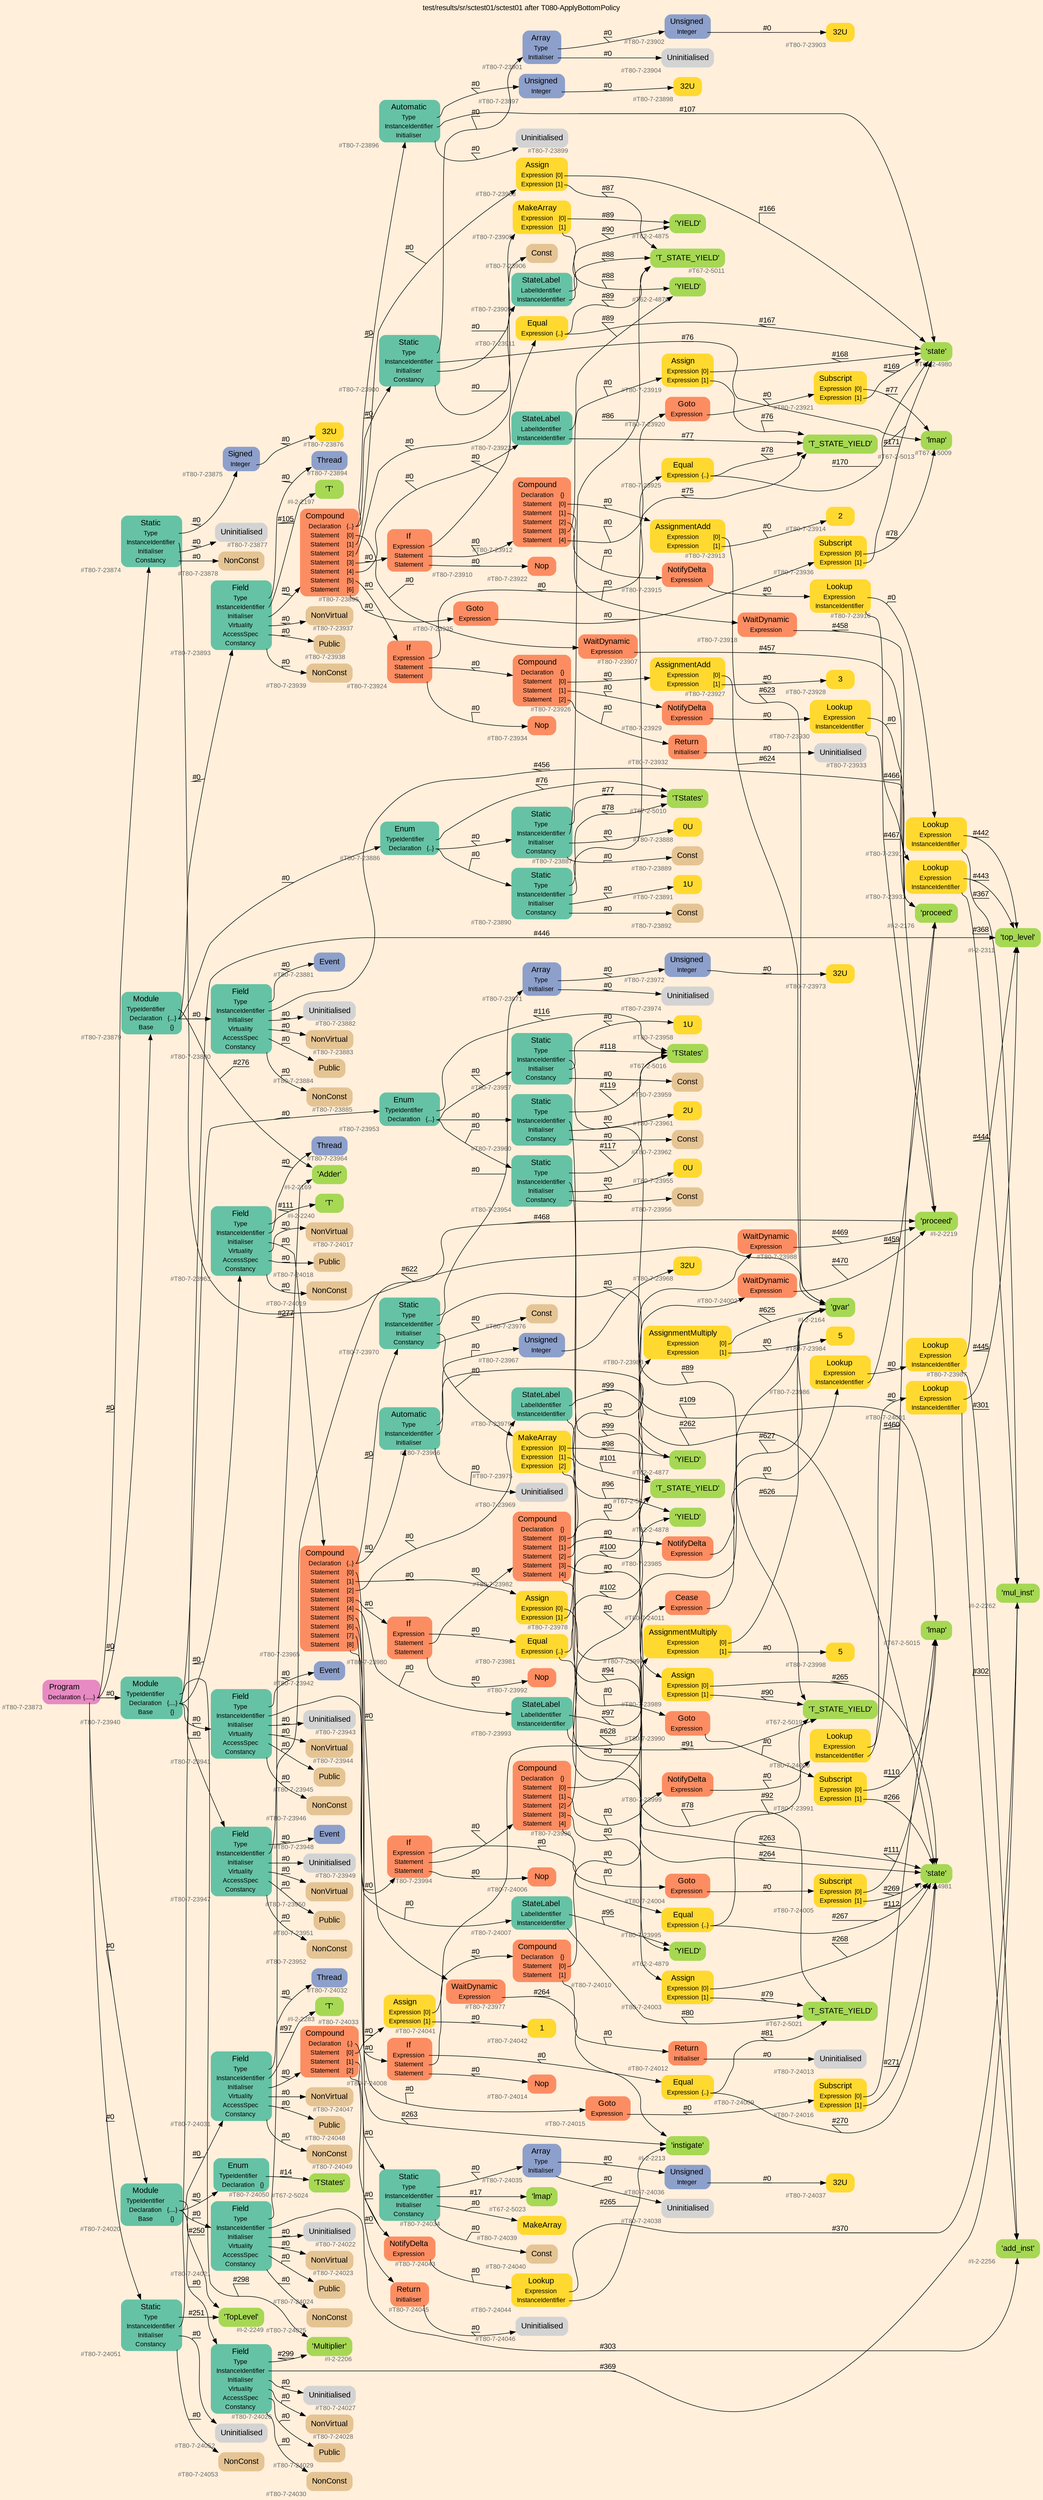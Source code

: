 digraph "test/results/sr/sctest01/sctest01 after T080-ApplyBottomPolicy" {
label = "test/results/sr/sctest01/sctest01 after T080-ApplyBottomPolicy"
labelloc = t
graph [
    rankdir = "LR"
    ranksep = 0.3
    bgcolor = antiquewhite1
    color = black
    fontcolor = black
    fontname = "Arial"
];
node [
    fontname = "Arial"
];
edge [
    fontname = "Arial"
];

// -------------------- node figure --------------------
// -------- block #T80-7-23873 ----------
"#T80-7-23873" [
    fillcolor = "/set28/4"
    xlabel = "#T80-7-23873"
    fontsize = "12"
    fontcolor = grey40
    shape = "plaintext"
    label = <<TABLE BORDER="0" CELLBORDER="0" CELLSPACING="0">
     <TR><TD><FONT COLOR="black" POINT-SIZE="15">Program</FONT></TD></TR>
     <TR><TD><FONT COLOR="black" POINT-SIZE="12">Declaration</FONT></TD><TD PORT="port0"><FONT COLOR="black" POINT-SIZE="12">{.....}</FONT></TD></TR>
    </TABLE>>
    style = "rounded,filled"
];

// -------- block #T80-7-23874 ----------
"#T80-7-23874" [
    fillcolor = "/set28/1"
    xlabel = "#T80-7-23874"
    fontsize = "12"
    fontcolor = grey40
    shape = "plaintext"
    label = <<TABLE BORDER="0" CELLBORDER="0" CELLSPACING="0">
     <TR><TD><FONT COLOR="black" POINT-SIZE="15">Static</FONT></TD></TR>
     <TR><TD><FONT COLOR="black" POINT-SIZE="12">Type</FONT></TD><TD PORT="port0"></TD></TR>
     <TR><TD><FONT COLOR="black" POINT-SIZE="12">InstanceIdentifier</FONT></TD><TD PORT="port1"></TD></TR>
     <TR><TD><FONT COLOR="black" POINT-SIZE="12">Initialiser</FONT></TD><TD PORT="port2"></TD></TR>
     <TR><TD><FONT COLOR="black" POINT-SIZE="12">Constancy</FONT></TD><TD PORT="port3"></TD></TR>
    </TABLE>>
    style = "rounded,filled"
];

// -------- block #T80-7-23875 ----------
"#T80-7-23875" [
    fillcolor = "/set28/3"
    xlabel = "#T80-7-23875"
    fontsize = "12"
    fontcolor = grey40
    shape = "plaintext"
    label = <<TABLE BORDER="0" CELLBORDER="0" CELLSPACING="0">
     <TR><TD><FONT COLOR="black" POINT-SIZE="15">Signed</FONT></TD></TR>
     <TR><TD><FONT COLOR="black" POINT-SIZE="12">Integer</FONT></TD><TD PORT="port0"></TD></TR>
    </TABLE>>
    style = "rounded,filled"
];

// -------- block #T80-7-23876 ----------
"#T80-7-23876" [
    fillcolor = "/set28/6"
    xlabel = "#T80-7-23876"
    fontsize = "12"
    fontcolor = grey40
    shape = "plaintext"
    label = <<TABLE BORDER="0" CELLBORDER="0" CELLSPACING="0">
     <TR><TD><FONT COLOR="black" POINT-SIZE="15">32U</FONT></TD></TR>
    </TABLE>>
    style = "rounded,filled"
];

// -------- block #I-2-2164 ----------
"#I-2-2164" [
    fillcolor = "/set28/5"
    xlabel = "#I-2-2164"
    fontsize = "12"
    fontcolor = grey40
    shape = "plaintext"
    label = <<TABLE BORDER="0" CELLBORDER="0" CELLSPACING="0">
     <TR><TD><FONT COLOR="black" POINT-SIZE="15">'gvar'</FONT></TD></TR>
    </TABLE>>
    style = "rounded,filled"
];

// -------- block #T80-7-23877 ----------
"#T80-7-23877" [
    xlabel = "#T80-7-23877"
    fontsize = "12"
    fontcolor = grey40
    shape = "plaintext"
    label = <<TABLE BORDER="0" CELLBORDER="0" CELLSPACING="0">
     <TR><TD><FONT COLOR="black" POINT-SIZE="15">Uninitialised</FONT></TD></TR>
    </TABLE>>
    style = "rounded,filled"
];

// -------- block #T80-7-23878 ----------
"#T80-7-23878" [
    fillcolor = "/set28/7"
    xlabel = "#T80-7-23878"
    fontsize = "12"
    fontcolor = grey40
    shape = "plaintext"
    label = <<TABLE BORDER="0" CELLBORDER="0" CELLSPACING="0">
     <TR><TD><FONT COLOR="black" POINT-SIZE="15">NonConst</FONT></TD></TR>
    </TABLE>>
    style = "rounded,filled"
];

// -------- block #T80-7-23879 ----------
"#T80-7-23879" [
    fillcolor = "/set28/1"
    xlabel = "#T80-7-23879"
    fontsize = "12"
    fontcolor = grey40
    shape = "plaintext"
    label = <<TABLE BORDER="0" CELLBORDER="0" CELLSPACING="0">
     <TR><TD><FONT COLOR="black" POINT-SIZE="15">Module</FONT></TD></TR>
     <TR><TD><FONT COLOR="black" POINT-SIZE="12">TypeIdentifier</FONT></TD><TD PORT="port0"></TD></TR>
     <TR><TD><FONT COLOR="black" POINT-SIZE="12">Declaration</FONT></TD><TD PORT="port1"><FONT COLOR="black" POINT-SIZE="12">{...}</FONT></TD></TR>
     <TR><TD><FONT COLOR="black" POINT-SIZE="12">Base</FONT></TD><TD PORT="port2"><FONT COLOR="black" POINT-SIZE="12">{}</FONT></TD></TR>
    </TABLE>>
    style = "rounded,filled"
];

// -------- block #I-2-2169 ----------
"#I-2-2169" [
    fillcolor = "/set28/5"
    xlabel = "#I-2-2169"
    fontsize = "12"
    fontcolor = grey40
    shape = "plaintext"
    label = <<TABLE BORDER="0" CELLBORDER="0" CELLSPACING="0">
     <TR><TD><FONT COLOR="black" POINT-SIZE="15">'Adder'</FONT></TD></TR>
    </TABLE>>
    style = "rounded,filled"
];

// -------- block #T80-7-23880 ----------
"#T80-7-23880" [
    fillcolor = "/set28/1"
    xlabel = "#T80-7-23880"
    fontsize = "12"
    fontcolor = grey40
    shape = "plaintext"
    label = <<TABLE BORDER="0" CELLBORDER="0" CELLSPACING="0">
     <TR><TD><FONT COLOR="black" POINT-SIZE="15">Field</FONT></TD></TR>
     <TR><TD><FONT COLOR="black" POINT-SIZE="12">Type</FONT></TD><TD PORT="port0"></TD></TR>
     <TR><TD><FONT COLOR="black" POINT-SIZE="12">InstanceIdentifier</FONT></TD><TD PORT="port1"></TD></TR>
     <TR><TD><FONT COLOR="black" POINT-SIZE="12">Initialiser</FONT></TD><TD PORT="port2"></TD></TR>
     <TR><TD><FONT COLOR="black" POINT-SIZE="12">Virtuality</FONT></TD><TD PORT="port3"></TD></TR>
     <TR><TD><FONT COLOR="black" POINT-SIZE="12">AccessSpec</FONT></TD><TD PORT="port4"></TD></TR>
     <TR><TD><FONT COLOR="black" POINT-SIZE="12">Constancy</FONT></TD><TD PORT="port5"></TD></TR>
    </TABLE>>
    style = "rounded,filled"
];

// -------- block #T80-7-23881 ----------
"#T80-7-23881" [
    fillcolor = "/set28/3"
    xlabel = "#T80-7-23881"
    fontsize = "12"
    fontcolor = grey40
    shape = "plaintext"
    label = <<TABLE BORDER="0" CELLBORDER="0" CELLSPACING="0">
     <TR><TD><FONT COLOR="black" POINT-SIZE="15">Event</FONT></TD></TR>
    </TABLE>>
    style = "rounded,filled"
];

// -------- block #I-2-2176 ----------
"#I-2-2176" [
    fillcolor = "/set28/5"
    xlabel = "#I-2-2176"
    fontsize = "12"
    fontcolor = grey40
    shape = "plaintext"
    label = <<TABLE BORDER="0" CELLBORDER="0" CELLSPACING="0">
     <TR><TD><FONT COLOR="black" POINT-SIZE="15">'proceed'</FONT></TD></TR>
    </TABLE>>
    style = "rounded,filled"
];

// -------- block #T80-7-23882 ----------
"#T80-7-23882" [
    xlabel = "#T80-7-23882"
    fontsize = "12"
    fontcolor = grey40
    shape = "plaintext"
    label = <<TABLE BORDER="0" CELLBORDER="0" CELLSPACING="0">
     <TR><TD><FONT COLOR="black" POINT-SIZE="15">Uninitialised</FONT></TD></TR>
    </TABLE>>
    style = "rounded,filled"
];

// -------- block #T80-7-23883 ----------
"#T80-7-23883" [
    fillcolor = "/set28/7"
    xlabel = "#T80-7-23883"
    fontsize = "12"
    fontcolor = grey40
    shape = "plaintext"
    label = <<TABLE BORDER="0" CELLBORDER="0" CELLSPACING="0">
     <TR><TD><FONT COLOR="black" POINT-SIZE="15">NonVirtual</FONT></TD></TR>
    </TABLE>>
    style = "rounded,filled"
];

// -------- block #T80-7-23884 ----------
"#T80-7-23884" [
    fillcolor = "/set28/7"
    xlabel = "#T80-7-23884"
    fontsize = "12"
    fontcolor = grey40
    shape = "plaintext"
    label = <<TABLE BORDER="0" CELLBORDER="0" CELLSPACING="0">
     <TR><TD><FONT COLOR="black" POINT-SIZE="15">Public</FONT></TD></TR>
    </TABLE>>
    style = "rounded,filled"
];

// -------- block #T80-7-23885 ----------
"#T80-7-23885" [
    fillcolor = "/set28/7"
    xlabel = "#T80-7-23885"
    fontsize = "12"
    fontcolor = grey40
    shape = "plaintext"
    label = <<TABLE BORDER="0" CELLBORDER="0" CELLSPACING="0">
     <TR><TD><FONT COLOR="black" POINT-SIZE="15">NonConst</FONT></TD></TR>
    </TABLE>>
    style = "rounded,filled"
];

// -------- block #T80-7-23886 ----------
"#T80-7-23886" [
    fillcolor = "/set28/1"
    xlabel = "#T80-7-23886"
    fontsize = "12"
    fontcolor = grey40
    shape = "plaintext"
    label = <<TABLE BORDER="0" CELLBORDER="0" CELLSPACING="0">
     <TR><TD><FONT COLOR="black" POINT-SIZE="15">Enum</FONT></TD></TR>
     <TR><TD><FONT COLOR="black" POINT-SIZE="12">TypeIdentifier</FONT></TD><TD PORT="port0"></TD></TR>
     <TR><TD><FONT COLOR="black" POINT-SIZE="12">Declaration</FONT></TD><TD PORT="port1"><FONT COLOR="black" POINT-SIZE="12">{..}</FONT></TD></TR>
    </TABLE>>
    style = "rounded,filled"
];

// -------- block #T67-2-5010 ----------
"#T67-2-5010" [
    fillcolor = "/set28/5"
    xlabel = "#T67-2-5010"
    fontsize = "12"
    fontcolor = grey40
    shape = "plaintext"
    label = <<TABLE BORDER="0" CELLBORDER="0" CELLSPACING="0">
     <TR><TD><FONT COLOR="black" POINT-SIZE="15">'TStates'</FONT></TD></TR>
    </TABLE>>
    style = "rounded,filled"
];

// -------- block #T80-7-23887 ----------
"#T80-7-23887" [
    fillcolor = "/set28/1"
    xlabel = "#T80-7-23887"
    fontsize = "12"
    fontcolor = grey40
    shape = "plaintext"
    label = <<TABLE BORDER="0" CELLBORDER="0" CELLSPACING="0">
     <TR><TD><FONT COLOR="black" POINT-SIZE="15">Static</FONT></TD></TR>
     <TR><TD><FONT COLOR="black" POINT-SIZE="12">Type</FONT></TD><TD PORT="port0"></TD></TR>
     <TR><TD><FONT COLOR="black" POINT-SIZE="12">InstanceIdentifier</FONT></TD><TD PORT="port1"></TD></TR>
     <TR><TD><FONT COLOR="black" POINT-SIZE="12">Initialiser</FONT></TD><TD PORT="port2"></TD></TR>
     <TR><TD><FONT COLOR="black" POINT-SIZE="12">Constancy</FONT></TD><TD PORT="port3"></TD></TR>
    </TABLE>>
    style = "rounded,filled"
];

// -------- block #T67-2-5011 ----------
"#T67-2-5011" [
    fillcolor = "/set28/5"
    xlabel = "#T67-2-5011"
    fontsize = "12"
    fontcolor = grey40
    shape = "plaintext"
    label = <<TABLE BORDER="0" CELLBORDER="0" CELLSPACING="0">
     <TR><TD><FONT COLOR="black" POINT-SIZE="15">'T_STATE_YIELD'</FONT></TD></TR>
    </TABLE>>
    style = "rounded,filled"
];

// -------- block #T80-7-23888 ----------
"#T80-7-23888" [
    fillcolor = "/set28/6"
    xlabel = "#T80-7-23888"
    fontsize = "12"
    fontcolor = grey40
    shape = "plaintext"
    label = <<TABLE BORDER="0" CELLBORDER="0" CELLSPACING="0">
     <TR><TD><FONT COLOR="black" POINT-SIZE="15">0U</FONT></TD></TR>
    </TABLE>>
    style = "rounded,filled"
];

// -------- block #T80-7-23889 ----------
"#T80-7-23889" [
    fillcolor = "/set28/7"
    xlabel = "#T80-7-23889"
    fontsize = "12"
    fontcolor = grey40
    shape = "plaintext"
    label = <<TABLE BORDER="0" CELLBORDER="0" CELLSPACING="0">
     <TR><TD><FONT COLOR="black" POINT-SIZE="15">Const</FONT></TD></TR>
    </TABLE>>
    style = "rounded,filled"
];

// -------- block #T80-7-23890 ----------
"#T80-7-23890" [
    fillcolor = "/set28/1"
    xlabel = "#T80-7-23890"
    fontsize = "12"
    fontcolor = grey40
    shape = "plaintext"
    label = <<TABLE BORDER="0" CELLBORDER="0" CELLSPACING="0">
     <TR><TD><FONT COLOR="black" POINT-SIZE="15">Static</FONT></TD></TR>
     <TR><TD><FONT COLOR="black" POINT-SIZE="12">Type</FONT></TD><TD PORT="port0"></TD></TR>
     <TR><TD><FONT COLOR="black" POINT-SIZE="12">InstanceIdentifier</FONT></TD><TD PORT="port1"></TD></TR>
     <TR><TD><FONT COLOR="black" POINT-SIZE="12">Initialiser</FONT></TD><TD PORT="port2"></TD></TR>
     <TR><TD><FONT COLOR="black" POINT-SIZE="12">Constancy</FONT></TD><TD PORT="port3"></TD></TR>
    </TABLE>>
    style = "rounded,filled"
];

// -------- block #T67-2-5013 ----------
"#T67-2-5013" [
    fillcolor = "/set28/5"
    xlabel = "#T67-2-5013"
    fontsize = "12"
    fontcolor = grey40
    shape = "plaintext"
    label = <<TABLE BORDER="0" CELLBORDER="0" CELLSPACING="0">
     <TR><TD><FONT COLOR="black" POINT-SIZE="15">'T_STATE_YIELD'</FONT></TD></TR>
    </TABLE>>
    style = "rounded,filled"
];

// -------- block #T80-7-23891 ----------
"#T80-7-23891" [
    fillcolor = "/set28/6"
    xlabel = "#T80-7-23891"
    fontsize = "12"
    fontcolor = grey40
    shape = "plaintext"
    label = <<TABLE BORDER="0" CELLBORDER="0" CELLSPACING="0">
     <TR><TD><FONT COLOR="black" POINT-SIZE="15">1U</FONT></TD></TR>
    </TABLE>>
    style = "rounded,filled"
];

// -------- block #T80-7-23892 ----------
"#T80-7-23892" [
    fillcolor = "/set28/7"
    xlabel = "#T80-7-23892"
    fontsize = "12"
    fontcolor = grey40
    shape = "plaintext"
    label = <<TABLE BORDER="0" CELLBORDER="0" CELLSPACING="0">
     <TR><TD><FONT COLOR="black" POINT-SIZE="15">Const</FONT></TD></TR>
    </TABLE>>
    style = "rounded,filled"
];

// -------- block #T80-7-23893 ----------
"#T80-7-23893" [
    fillcolor = "/set28/1"
    xlabel = "#T80-7-23893"
    fontsize = "12"
    fontcolor = grey40
    shape = "plaintext"
    label = <<TABLE BORDER="0" CELLBORDER="0" CELLSPACING="0">
     <TR><TD><FONT COLOR="black" POINT-SIZE="15">Field</FONT></TD></TR>
     <TR><TD><FONT COLOR="black" POINT-SIZE="12">Type</FONT></TD><TD PORT="port0"></TD></TR>
     <TR><TD><FONT COLOR="black" POINT-SIZE="12">InstanceIdentifier</FONT></TD><TD PORT="port1"></TD></TR>
     <TR><TD><FONT COLOR="black" POINT-SIZE="12">Initialiser</FONT></TD><TD PORT="port2"></TD></TR>
     <TR><TD><FONT COLOR="black" POINT-SIZE="12">Virtuality</FONT></TD><TD PORT="port3"></TD></TR>
     <TR><TD><FONT COLOR="black" POINT-SIZE="12">AccessSpec</FONT></TD><TD PORT="port4"></TD></TR>
     <TR><TD><FONT COLOR="black" POINT-SIZE="12">Constancy</FONT></TD><TD PORT="port5"></TD></TR>
    </TABLE>>
    style = "rounded,filled"
];

// -------- block #T80-7-23894 ----------
"#T80-7-23894" [
    fillcolor = "/set28/3"
    xlabel = "#T80-7-23894"
    fontsize = "12"
    fontcolor = grey40
    shape = "plaintext"
    label = <<TABLE BORDER="0" CELLBORDER="0" CELLSPACING="0">
     <TR><TD><FONT COLOR="black" POINT-SIZE="15">Thread</FONT></TD></TR>
    </TABLE>>
    style = "rounded,filled"
];

// -------- block #I-2-2197 ----------
"#I-2-2197" [
    fillcolor = "/set28/5"
    xlabel = "#I-2-2197"
    fontsize = "12"
    fontcolor = grey40
    shape = "plaintext"
    label = <<TABLE BORDER="0" CELLBORDER="0" CELLSPACING="0">
     <TR><TD><FONT COLOR="black" POINT-SIZE="15">'T'</FONT></TD></TR>
    </TABLE>>
    style = "rounded,filled"
];

// -------- block #T80-7-23895 ----------
"#T80-7-23895" [
    fillcolor = "/set28/2"
    xlabel = "#T80-7-23895"
    fontsize = "12"
    fontcolor = grey40
    shape = "plaintext"
    label = <<TABLE BORDER="0" CELLBORDER="0" CELLSPACING="0">
     <TR><TD><FONT COLOR="black" POINT-SIZE="15">Compound</FONT></TD></TR>
     <TR><TD><FONT COLOR="black" POINT-SIZE="12">Declaration</FONT></TD><TD PORT="port0"><FONT COLOR="black" POINT-SIZE="12">{..}</FONT></TD></TR>
     <TR><TD><FONT COLOR="black" POINT-SIZE="12">Statement</FONT></TD><TD PORT="port1"><FONT COLOR="black" POINT-SIZE="12">[0]</FONT></TD></TR>
     <TR><TD><FONT COLOR="black" POINT-SIZE="12">Statement</FONT></TD><TD PORT="port2"><FONT COLOR="black" POINT-SIZE="12">[1]</FONT></TD></TR>
     <TR><TD><FONT COLOR="black" POINT-SIZE="12">Statement</FONT></TD><TD PORT="port3"><FONT COLOR="black" POINT-SIZE="12">[2]</FONT></TD></TR>
     <TR><TD><FONT COLOR="black" POINT-SIZE="12">Statement</FONT></TD><TD PORT="port4"><FONT COLOR="black" POINT-SIZE="12">[3]</FONT></TD></TR>
     <TR><TD><FONT COLOR="black" POINT-SIZE="12">Statement</FONT></TD><TD PORT="port5"><FONT COLOR="black" POINT-SIZE="12">[4]</FONT></TD></TR>
     <TR><TD><FONT COLOR="black" POINT-SIZE="12">Statement</FONT></TD><TD PORT="port6"><FONT COLOR="black" POINT-SIZE="12">[5]</FONT></TD></TR>
     <TR><TD><FONT COLOR="black" POINT-SIZE="12">Statement</FONT></TD><TD PORT="port7"><FONT COLOR="black" POINT-SIZE="12">[6]</FONT></TD></TR>
    </TABLE>>
    style = "rounded,filled"
];

// -------- block #T80-7-23896 ----------
"#T80-7-23896" [
    fillcolor = "/set28/1"
    xlabel = "#T80-7-23896"
    fontsize = "12"
    fontcolor = grey40
    shape = "plaintext"
    label = <<TABLE BORDER="0" CELLBORDER="0" CELLSPACING="0">
     <TR><TD><FONT COLOR="black" POINT-SIZE="15">Automatic</FONT></TD></TR>
     <TR><TD><FONT COLOR="black" POINT-SIZE="12">Type</FONT></TD><TD PORT="port0"></TD></TR>
     <TR><TD><FONT COLOR="black" POINT-SIZE="12">InstanceIdentifier</FONT></TD><TD PORT="port1"></TD></TR>
     <TR><TD><FONT COLOR="black" POINT-SIZE="12">Initialiser</FONT></TD><TD PORT="port2"></TD></TR>
    </TABLE>>
    style = "rounded,filled"
];

// -------- block #T80-7-23897 ----------
"#T80-7-23897" [
    fillcolor = "/set28/3"
    xlabel = "#T80-7-23897"
    fontsize = "12"
    fontcolor = grey40
    shape = "plaintext"
    label = <<TABLE BORDER="0" CELLBORDER="0" CELLSPACING="0">
     <TR><TD><FONT COLOR="black" POINT-SIZE="15">Unsigned</FONT></TD></TR>
     <TR><TD><FONT COLOR="black" POINT-SIZE="12">Integer</FONT></TD><TD PORT="port0"></TD></TR>
    </TABLE>>
    style = "rounded,filled"
];

// -------- block #T80-7-23898 ----------
"#T80-7-23898" [
    fillcolor = "/set28/6"
    xlabel = "#T80-7-23898"
    fontsize = "12"
    fontcolor = grey40
    shape = "plaintext"
    label = <<TABLE BORDER="0" CELLBORDER="0" CELLSPACING="0">
     <TR><TD><FONT COLOR="black" POINT-SIZE="15">32U</FONT></TD></TR>
    </TABLE>>
    style = "rounded,filled"
];

// -------- block #T66-2-4980 ----------
"#T66-2-4980" [
    fillcolor = "/set28/5"
    xlabel = "#T66-2-4980"
    fontsize = "12"
    fontcolor = grey40
    shape = "plaintext"
    label = <<TABLE BORDER="0" CELLBORDER="0" CELLSPACING="0">
     <TR><TD><FONT COLOR="black" POINT-SIZE="15">'state'</FONT></TD></TR>
    </TABLE>>
    style = "rounded,filled"
];

// -------- block #T80-7-23899 ----------
"#T80-7-23899" [
    xlabel = "#T80-7-23899"
    fontsize = "12"
    fontcolor = grey40
    shape = "plaintext"
    label = <<TABLE BORDER="0" CELLBORDER="0" CELLSPACING="0">
     <TR><TD><FONT COLOR="black" POINT-SIZE="15">Uninitialised</FONT></TD></TR>
    </TABLE>>
    style = "rounded,filled"
];

// -------- block #T80-7-23900 ----------
"#T80-7-23900" [
    fillcolor = "/set28/1"
    xlabel = "#T80-7-23900"
    fontsize = "12"
    fontcolor = grey40
    shape = "plaintext"
    label = <<TABLE BORDER="0" CELLBORDER="0" CELLSPACING="0">
     <TR><TD><FONT COLOR="black" POINT-SIZE="15">Static</FONT></TD></TR>
     <TR><TD><FONT COLOR="black" POINT-SIZE="12">Type</FONT></TD><TD PORT="port0"></TD></TR>
     <TR><TD><FONT COLOR="black" POINT-SIZE="12">InstanceIdentifier</FONT></TD><TD PORT="port1"></TD></TR>
     <TR><TD><FONT COLOR="black" POINT-SIZE="12">Initialiser</FONT></TD><TD PORT="port2"></TD></TR>
     <TR><TD><FONT COLOR="black" POINT-SIZE="12">Constancy</FONT></TD><TD PORT="port3"></TD></TR>
    </TABLE>>
    style = "rounded,filled"
];

// -------- block #T80-7-23901 ----------
"#T80-7-23901" [
    fillcolor = "/set28/3"
    xlabel = "#T80-7-23901"
    fontsize = "12"
    fontcolor = grey40
    shape = "plaintext"
    label = <<TABLE BORDER="0" CELLBORDER="0" CELLSPACING="0">
     <TR><TD><FONT COLOR="black" POINT-SIZE="15">Array</FONT></TD></TR>
     <TR><TD><FONT COLOR="black" POINT-SIZE="12">Type</FONT></TD><TD PORT="port0"></TD></TR>
     <TR><TD><FONT COLOR="black" POINT-SIZE="12">Initialiser</FONT></TD><TD PORT="port1"></TD></TR>
    </TABLE>>
    style = "rounded,filled"
];

// -------- block #T80-7-23902 ----------
"#T80-7-23902" [
    fillcolor = "/set28/3"
    xlabel = "#T80-7-23902"
    fontsize = "12"
    fontcolor = grey40
    shape = "plaintext"
    label = <<TABLE BORDER="0" CELLBORDER="0" CELLSPACING="0">
     <TR><TD><FONT COLOR="black" POINT-SIZE="15">Unsigned</FONT></TD></TR>
     <TR><TD><FONT COLOR="black" POINT-SIZE="12">Integer</FONT></TD><TD PORT="port0"></TD></TR>
    </TABLE>>
    style = "rounded,filled"
];

// -------- block #T80-7-23903 ----------
"#T80-7-23903" [
    fillcolor = "/set28/6"
    xlabel = "#T80-7-23903"
    fontsize = "12"
    fontcolor = grey40
    shape = "plaintext"
    label = <<TABLE BORDER="0" CELLBORDER="0" CELLSPACING="0">
     <TR><TD><FONT COLOR="black" POINT-SIZE="15">32U</FONT></TD></TR>
    </TABLE>>
    style = "rounded,filled"
];

// -------- block #T80-7-23904 ----------
"#T80-7-23904" [
    xlabel = "#T80-7-23904"
    fontsize = "12"
    fontcolor = grey40
    shape = "plaintext"
    label = <<TABLE BORDER="0" CELLBORDER="0" CELLSPACING="0">
     <TR><TD><FONT COLOR="black" POINT-SIZE="15">Uninitialised</FONT></TD></TR>
    </TABLE>>
    style = "rounded,filled"
];

// -------- block #T67-2-5009 ----------
"#T67-2-5009" [
    fillcolor = "/set28/5"
    xlabel = "#T67-2-5009"
    fontsize = "12"
    fontcolor = grey40
    shape = "plaintext"
    label = <<TABLE BORDER="0" CELLBORDER="0" CELLSPACING="0">
     <TR><TD><FONT COLOR="black" POINT-SIZE="15">'lmap'</FONT></TD></TR>
    </TABLE>>
    style = "rounded,filled"
];

// -------- block #T80-7-23905 ----------
"#T80-7-23905" [
    fillcolor = "/set28/6"
    xlabel = "#T80-7-23905"
    fontsize = "12"
    fontcolor = grey40
    shape = "plaintext"
    label = <<TABLE BORDER="0" CELLBORDER="0" CELLSPACING="0">
     <TR><TD><FONT COLOR="black" POINT-SIZE="15">MakeArray</FONT></TD></TR>
     <TR><TD><FONT COLOR="black" POINT-SIZE="12">Expression</FONT></TD><TD PORT="port0"><FONT COLOR="black" POINT-SIZE="12">[0]</FONT></TD></TR>
     <TR><TD><FONT COLOR="black" POINT-SIZE="12">Expression</FONT></TD><TD PORT="port1"><FONT COLOR="black" POINT-SIZE="12">[1]</FONT></TD></TR>
    </TABLE>>
    style = "rounded,filled"
];

// -------- block #T62-2-4875 ----------
"#T62-2-4875" [
    fillcolor = "/set28/5"
    xlabel = "#T62-2-4875"
    fontsize = "12"
    fontcolor = grey40
    shape = "plaintext"
    label = <<TABLE BORDER="0" CELLBORDER="0" CELLSPACING="0">
     <TR><TD><FONT COLOR="black" POINT-SIZE="15">'YIELD'</FONT></TD></TR>
    </TABLE>>
    style = "rounded,filled"
];

// -------- block #T62-2-4876 ----------
"#T62-2-4876" [
    fillcolor = "/set28/5"
    xlabel = "#T62-2-4876"
    fontsize = "12"
    fontcolor = grey40
    shape = "plaintext"
    label = <<TABLE BORDER="0" CELLBORDER="0" CELLSPACING="0">
     <TR><TD><FONT COLOR="black" POINT-SIZE="15">'YIELD'</FONT></TD></TR>
    </TABLE>>
    style = "rounded,filled"
];

// -------- block #T80-7-23906 ----------
"#T80-7-23906" [
    fillcolor = "/set28/7"
    xlabel = "#T80-7-23906"
    fontsize = "12"
    fontcolor = grey40
    shape = "plaintext"
    label = <<TABLE BORDER="0" CELLBORDER="0" CELLSPACING="0">
     <TR><TD><FONT COLOR="black" POINT-SIZE="15">Const</FONT></TD></TR>
    </TABLE>>
    style = "rounded,filled"
];

// -------- block #T80-7-23907 ----------
"#T80-7-23907" [
    fillcolor = "/set28/2"
    xlabel = "#T80-7-23907"
    fontsize = "12"
    fontcolor = grey40
    shape = "plaintext"
    label = <<TABLE BORDER="0" CELLBORDER="0" CELLSPACING="0">
     <TR><TD><FONT COLOR="black" POINT-SIZE="15">WaitDynamic</FONT></TD></TR>
     <TR><TD><FONT COLOR="black" POINT-SIZE="12">Expression</FONT></TD><TD PORT="port0"></TD></TR>
    </TABLE>>
    style = "rounded,filled"
];

// -------- block #T80-7-23908 ----------
"#T80-7-23908" [
    fillcolor = "/set28/6"
    xlabel = "#T80-7-23908"
    fontsize = "12"
    fontcolor = grey40
    shape = "plaintext"
    label = <<TABLE BORDER="0" CELLBORDER="0" CELLSPACING="0">
     <TR><TD><FONT COLOR="black" POINT-SIZE="15">Assign</FONT></TD></TR>
     <TR><TD><FONT COLOR="black" POINT-SIZE="12">Expression</FONT></TD><TD PORT="port0"><FONT COLOR="black" POINT-SIZE="12">[0]</FONT></TD></TR>
     <TR><TD><FONT COLOR="black" POINT-SIZE="12">Expression</FONT></TD><TD PORT="port1"><FONT COLOR="black" POINT-SIZE="12">[1]</FONT></TD></TR>
    </TABLE>>
    style = "rounded,filled"
];

// -------- block #T80-7-23909 ----------
"#T80-7-23909" [
    fillcolor = "/set28/1"
    xlabel = "#T80-7-23909"
    fontsize = "12"
    fontcolor = grey40
    shape = "plaintext"
    label = <<TABLE BORDER="0" CELLBORDER="0" CELLSPACING="0">
     <TR><TD><FONT COLOR="black" POINT-SIZE="15">StateLabel</FONT></TD></TR>
     <TR><TD><FONT COLOR="black" POINT-SIZE="12">LabelIdentifier</FONT></TD><TD PORT="port0"></TD></TR>
     <TR><TD><FONT COLOR="black" POINT-SIZE="12">InstanceIdentifier</FONT></TD><TD PORT="port1"></TD></TR>
    </TABLE>>
    style = "rounded,filled"
];

// -------- block #T80-7-23910 ----------
"#T80-7-23910" [
    fillcolor = "/set28/2"
    xlabel = "#T80-7-23910"
    fontsize = "12"
    fontcolor = grey40
    shape = "plaintext"
    label = <<TABLE BORDER="0" CELLBORDER="0" CELLSPACING="0">
     <TR><TD><FONT COLOR="black" POINT-SIZE="15">If</FONT></TD></TR>
     <TR><TD><FONT COLOR="black" POINT-SIZE="12">Expression</FONT></TD><TD PORT="port0"></TD></TR>
     <TR><TD><FONT COLOR="black" POINT-SIZE="12">Statement</FONT></TD><TD PORT="port1"></TD></TR>
     <TR><TD><FONT COLOR="black" POINT-SIZE="12">Statement</FONT></TD><TD PORT="port2"></TD></TR>
    </TABLE>>
    style = "rounded,filled"
];

// -------- block #T80-7-23911 ----------
"#T80-7-23911" [
    fillcolor = "/set28/6"
    xlabel = "#T80-7-23911"
    fontsize = "12"
    fontcolor = grey40
    shape = "plaintext"
    label = <<TABLE BORDER="0" CELLBORDER="0" CELLSPACING="0">
     <TR><TD><FONT COLOR="black" POINT-SIZE="15">Equal</FONT></TD></TR>
     <TR><TD><FONT COLOR="black" POINT-SIZE="12">Expression</FONT></TD><TD PORT="port0"><FONT COLOR="black" POINT-SIZE="12">{..}</FONT></TD></TR>
    </TABLE>>
    style = "rounded,filled"
];

// -------- block #T80-7-23912 ----------
"#T80-7-23912" [
    fillcolor = "/set28/2"
    xlabel = "#T80-7-23912"
    fontsize = "12"
    fontcolor = grey40
    shape = "plaintext"
    label = <<TABLE BORDER="0" CELLBORDER="0" CELLSPACING="0">
     <TR><TD><FONT COLOR="black" POINT-SIZE="15">Compound</FONT></TD></TR>
     <TR><TD><FONT COLOR="black" POINT-SIZE="12">Declaration</FONT></TD><TD PORT="port0"><FONT COLOR="black" POINT-SIZE="12">{}</FONT></TD></TR>
     <TR><TD><FONT COLOR="black" POINT-SIZE="12">Statement</FONT></TD><TD PORT="port1"><FONT COLOR="black" POINT-SIZE="12">[0]</FONT></TD></TR>
     <TR><TD><FONT COLOR="black" POINT-SIZE="12">Statement</FONT></TD><TD PORT="port2"><FONT COLOR="black" POINT-SIZE="12">[1]</FONT></TD></TR>
     <TR><TD><FONT COLOR="black" POINT-SIZE="12">Statement</FONT></TD><TD PORT="port3"><FONT COLOR="black" POINT-SIZE="12">[2]</FONT></TD></TR>
     <TR><TD><FONT COLOR="black" POINT-SIZE="12">Statement</FONT></TD><TD PORT="port4"><FONT COLOR="black" POINT-SIZE="12">[3]</FONT></TD></TR>
     <TR><TD><FONT COLOR="black" POINT-SIZE="12">Statement</FONT></TD><TD PORT="port5"><FONT COLOR="black" POINT-SIZE="12">[4]</FONT></TD></TR>
    </TABLE>>
    style = "rounded,filled"
];

// -------- block #T80-7-23913 ----------
"#T80-7-23913" [
    fillcolor = "/set28/6"
    xlabel = "#T80-7-23913"
    fontsize = "12"
    fontcolor = grey40
    shape = "plaintext"
    label = <<TABLE BORDER="0" CELLBORDER="0" CELLSPACING="0">
     <TR><TD><FONT COLOR="black" POINT-SIZE="15">AssignmentAdd</FONT></TD></TR>
     <TR><TD><FONT COLOR="black" POINT-SIZE="12">Expression</FONT></TD><TD PORT="port0"><FONT COLOR="black" POINT-SIZE="12">[0]</FONT></TD></TR>
     <TR><TD><FONT COLOR="black" POINT-SIZE="12">Expression</FONT></TD><TD PORT="port1"><FONT COLOR="black" POINT-SIZE="12">[1]</FONT></TD></TR>
    </TABLE>>
    style = "rounded,filled"
];

// -------- block #T80-7-23914 ----------
"#T80-7-23914" [
    fillcolor = "/set28/6"
    xlabel = "#T80-7-23914"
    fontsize = "12"
    fontcolor = grey40
    shape = "plaintext"
    label = <<TABLE BORDER="0" CELLBORDER="0" CELLSPACING="0">
     <TR><TD><FONT COLOR="black" POINT-SIZE="15">2</FONT></TD></TR>
    </TABLE>>
    style = "rounded,filled"
];

// -------- block #T80-7-23915 ----------
"#T80-7-23915" [
    fillcolor = "/set28/2"
    xlabel = "#T80-7-23915"
    fontsize = "12"
    fontcolor = grey40
    shape = "plaintext"
    label = <<TABLE BORDER="0" CELLBORDER="0" CELLSPACING="0">
     <TR><TD><FONT COLOR="black" POINT-SIZE="15">NotifyDelta</FONT></TD></TR>
     <TR><TD><FONT COLOR="black" POINT-SIZE="12">Expression</FONT></TD><TD PORT="port0"></TD></TR>
    </TABLE>>
    style = "rounded,filled"
];

// -------- block #T80-7-23916 ----------
"#T80-7-23916" [
    fillcolor = "/set28/6"
    xlabel = "#T80-7-23916"
    fontsize = "12"
    fontcolor = grey40
    shape = "plaintext"
    label = <<TABLE BORDER="0" CELLBORDER="0" CELLSPACING="0">
     <TR><TD><FONT COLOR="black" POINT-SIZE="15">Lookup</FONT></TD></TR>
     <TR><TD><FONT COLOR="black" POINT-SIZE="12">Expression</FONT></TD><TD PORT="port0"></TD></TR>
     <TR><TD><FONT COLOR="black" POINT-SIZE="12">InstanceIdentifier</FONT></TD><TD PORT="port1"></TD></TR>
    </TABLE>>
    style = "rounded,filled"
];

// -------- block #T80-7-23917 ----------
"#T80-7-23917" [
    fillcolor = "/set28/6"
    xlabel = "#T80-7-23917"
    fontsize = "12"
    fontcolor = grey40
    shape = "plaintext"
    label = <<TABLE BORDER="0" CELLBORDER="0" CELLSPACING="0">
     <TR><TD><FONT COLOR="black" POINT-SIZE="15">Lookup</FONT></TD></TR>
     <TR><TD><FONT COLOR="black" POINT-SIZE="12">Expression</FONT></TD><TD PORT="port0"></TD></TR>
     <TR><TD><FONT COLOR="black" POINT-SIZE="12">InstanceIdentifier</FONT></TD><TD PORT="port1"></TD></TR>
    </TABLE>>
    style = "rounded,filled"
];

// -------- block #I-2-2311 ----------
"#I-2-2311" [
    fillcolor = "/set28/5"
    xlabel = "#I-2-2311"
    fontsize = "12"
    fontcolor = grey40
    shape = "plaintext"
    label = <<TABLE BORDER="0" CELLBORDER="0" CELLSPACING="0">
     <TR><TD><FONT COLOR="black" POINT-SIZE="15">'top_level'</FONT></TD></TR>
    </TABLE>>
    style = "rounded,filled"
];

// -------- block #I-2-2262 ----------
"#I-2-2262" [
    fillcolor = "/set28/5"
    xlabel = "#I-2-2262"
    fontsize = "12"
    fontcolor = grey40
    shape = "plaintext"
    label = <<TABLE BORDER="0" CELLBORDER="0" CELLSPACING="0">
     <TR><TD><FONT COLOR="black" POINT-SIZE="15">'mul_inst'</FONT></TD></TR>
    </TABLE>>
    style = "rounded,filled"
];

// -------- block #I-2-2219 ----------
"#I-2-2219" [
    fillcolor = "/set28/5"
    xlabel = "#I-2-2219"
    fontsize = "12"
    fontcolor = grey40
    shape = "plaintext"
    label = <<TABLE BORDER="0" CELLBORDER="0" CELLSPACING="0">
     <TR><TD><FONT COLOR="black" POINT-SIZE="15">'proceed'</FONT></TD></TR>
    </TABLE>>
    style = "rounded,filled"
];

// -------- block #T80-7-23918 ----------
"#T80-7-23918" [
    fillcolor = "/set28/2"
    xlabel = "#T80-7-23918"
    fontsize = "12"
    fontcolor = grey40
    shape = "plaintext"
    label = <<TABLE BORDER="0" CELLBORDER="0" CELLSPACING="0">
     <TR><TD><FONT COLOR="black" POINT-SIZE="15">WaitDynamic</FONT></TD></TR>
     <TR><TD><FONT COLOR="black" POINT-SIZE="12">Expression</FONT></TD><TD PORT="port0"></TD></TR>
    </TABLE>>
    style = "rounded,filled"
];

// -------- block #T80-7-23919 ----------
"#T80-7-23919" [
    fillcolor = "/set28/6"
    xlabel = "#T80-7-23919"
    fontsize = "12"
    fontcolor = grey40
    shape = "plaintext"
    label = <<TABLE BORDER="0" CELLBORDER="0" CELLSPACING="0">
     <TR><TD><FONT COLOR="black" POINT-SIZE="15">Assign</FONT></TD></TR>
     <TR><TD><FONT COLOR="black" POINT-SIZE="12">Expression</FONT></TD><TD PORT="port0"><FONT COLOR="black" POINT-SIZE="12">[0]</FONT></TD></TR>
     <TR><TD><FONT COLOR="black" POINT-SIZE="12">Expression</FONT></TD><TD PORT="port1"><FONT COLOR="black" POINT-SIZE="12">[1]</FONT></TD></TR>
    </TABLE>>
    style = "rounded,filled"
];

// -------- block #T80-7-23920 ----------
"#T80-7-23920" [
    fillcolor = "/set28/2"
    xlabel = "#T80-7-23920"
    fontsize = "12"
    fontcolor = grey40
    shape = "plaintext"
    label = <<TABLE BORDER="0" CELLBORDER="0" CELLSPACING="0">
     <TR><TD><FONT COLOR="black" POINT-SIZE="15">Goto</FONT></TD></TR>
     <TR><TD><FONT COLOR="black" POINT-SIZE="12">Expression</FONT></TD><TD PORT="port0"></TD></TR>
    </TABLE>>
    style = "rounded,filled"
];

// -------- block #T80-7-23921 ----------
"#T80-7-23921" [
    fillcolor = "/set28/6"
    xlabel = "#T80-7-23921"
    fontsize = "12"
    fontcolor = grey40
    shape = "plaintext"
    label = <<TABLE BORDER="0" CELLBORDER="0" CELLSPACING="0">
     <TR><TD><FONT COLOR="black" POINT-SIZE="15">Subscript</FONT></TD></TR>
     <TR><TD><FONT COLOR="black" POINT-SIZE="12">Expression</FONT></TD><TD PORT="port0"><FONT COLOR="black" POINT-SIZE="12">[0]</FONT></TD></TR>
     <TR><TD><FONT COLOR="black" POINT-SIZE="12">Expression</FONT></TD><TD PORT="port1"><FONT COLOR="black" POINT-SIZE="12">[1]</FONT></TD></TR>
    </TABLE>>
    style = "rounded,filled"
];

// -------- block #T80-7-23922 ----------
"#T80-7-23922" [
    fillcolor = "/set28/2"
    xlabel = "#T80-7-23922"
    fontsize = "12"
    fontcolor = grey40
    shape = "plaintext"
    label = <<TABLE BORDER="0" CELLBORDER="0" CELLSPACING="0">
     <TR><TD><FONT COLOR="black" POINT-SIZE="15">Nop</FONT></TD></TR>
    </TABLE>>
    style = "rounded,filled"
];

// -------- block #T80-7-23923 ----------
"#T80-7-23923" [
    fillcolor = "/set28/1"
    xlabel = "#T80-7-23923"
    fontsize = "12"
    fontcolor = grey40
    shape = "plaintext"
    label = <<TABLE BORDER="0" CELLBORDER="0" CELLSPACING="0">
     <TR><TD><FONT COLOR="black" POINT-SIZE="15">StateLabel</FONT></TD></TR>
     <TR><TD><FONT COLOR="black" POINT-SIZE="12">LabelIdentifier</FONT></TD><TD PORT="port0"></TD></TR>
     <TR><TD><FONT COLOR="black" POINT-SIZE="12">InstanceIdentifier</FONT></TD><TD PORT="port1"></TD></TR>
    </TABLE>>
    style = "rounded,filled"
];

// -------- block #T80-7-23924 ----------
"#T80-7-23924" [
    fillcolor = "/set28/2"
    xlabel = "#T80-7-23924"
    fontsize = "12"
    fontcolor = grey40
    shape = "plaintext"
    label = <<TABLE BORDER="0" CELLBORDER="0" CELLSPACING="0">
     <TR><TD><FONT COLOR="black" POINT-SIZE="15">If</FONT></TD></TR>
     <TR><TD><FONT COLOR="black" POINT-SIZE="12">Expression</FONT></TD><TD PORT="port0"></TD></TR>
     <TR><TD><FONT COLOR="black" POINT-SIZE="12">Statement</FONT></TD><TD PORT="port1"></TD></TR>
     <TR><TD><FONT COLOR="black" POINT-SIZE="12">Statement</FONT></TD><TD PORT="port2"></TD></TR>
    </TABLE>>
    style = "rounded,filled"
];

// -------- block #T80-7-23925 ----------
"#T80-7-23925" [
    fillcolor = "/set28/6"
    xlabel = "#T80-7-23925"
    fontsize = "12"
    fontcolor = grey40
    shape = "plaintext"
    label = <<TABLE BORDER="0" CELLBORDER="0" CELLSPACING="0">
     <TR><TD><FONT COLOR="black" POINT-SIZE="15">Equal</FONT></TD></TR>
     <TR><TD><FONT COLOR="black" POINT-SIZE="12">Expression</FONT></TD><TD PORT="port0"><FONT COLOR="black" POINT-SIZE="12">{..}</FONT></TD></TR>
    </TABLE>>
    style = "rounded,filled"
];

// -------- block #T80-7-23926 ----------
"#T80-7-23926" [
    fillcolor = "/set28/2"
    xlabel = "#T80-7-23926"
    fontsize = "12"
    fontcolor = grey40
    shape = "plaintext"
    label = <<TABLE BORDER="0" CELLBORDER="0" CELLSPACING="0">
     <TR><TD><FONT COLOR="black" POINT-SIZE="15">Compound</FONT></TD></TR>
     <TR><TD><FONT COLOR="black" POINT-SIZE="12">Declaration</FONT></TD><TD PORT="port0"><FONT COLOR="black" POINT-SIZE="12">{}</FONT></TD></TR>
     <TR><TD><FONT COLOR="black" POINT-SIZE="12">Statement</FONT></TD><TD PORT="port1"><FONT COLOR="black" POINT-SIZE="12">[0]</FONT></TD></TR>
     <TR><TD><FONT COLOR="black" POINT-SIZE="12">Statement</FONT></TD><TD PORT="port2"><FONT COLOR="black" POINT-SIZE="12">[1]</FONT></TD></TR>
     <TR><TD><FONT COLOR="black" POINT-SIZE="12">Statement</FONT></TD><TD PORT="port3"><FONT COLOR="black" POINT-SIZE="12">[2]</FONT></TD></TR>
    </TABLE>>
    style = "rounded,filled"
];

// -------- block #T80-7-23927 ----------
"#T80-7-23927" [
    fillcolor = "/set28/6"
    xlabel = "#T80-7-23927"
    fontsize = "12"
    fontcolor = grey40
    shape = "plaintext"
    label = <<TABLE BORDER="0" CELLBORDER="0" CELLSPACING="0">
     <TR><TD><FONT COLOR="black" POINT-SIZE="15">AssignmentAdd</FONT></TD></TR>
     <TR><TD><FONT COLOR="black" POINT-SIZE="12">Expression</FONT></TD><TD PORT="port0"><FONT COLOR="black" POINT-SIZE="12">[0]</FONT></TD></TR>
     <TR><TD><FONT COLOR="black" POINT-SIZE="12">Expression</FONT></TD><TD PORT="port1"><FONT COLOR="black" POINT-SIZE="12">[1]</FONT></TD></TR>
    </TABLE>>
    style = "rounded,filled"
];

// -------- block #T80-7-23928 ----------
"#T80-7-23928" [
    fillcolor = "/set28/6"
    xlabel = "#T80-7-23928"
    fontsize = "12"
    fontcolor = grey40
    shape = "plaintext"
    label = <<TABLE BORDER="0" CELLBORDER="0" CELLSPACING="0">
     <TR><TD><FONT COLOR="black" POINT-SIZE="15">3</FONT></TD></TR>
    </TABLE>>
    style = "rounded,filled"
];

// -------- block #T80-7-23929 ----------
"#T80-7-23929" [
    fillcolor = "/set28/2"
    xlabel = "#T80-7-23929"
    fontsize = "12"
    fontcolor = grey40
    shape = "plaintext"
    label = <<TABLE BORDER="0" CELLBORDER="0" CELLSPACING="0">
     <TR><TD><FONT COLOR="black" POINT-SIZE="15">NotifyDelta</FONT></TD></TR>
     <TR><TD><FONT COLOR="black" POINT-SIZE="12">Expression</FONT></TD><TD PORT="port0"></TD></TR>
    </TABLE>>
    style = "rounded,filled"
];

// -------- block #T80-7-23930 ----------
"#T80-7-23930" [
    fillcolor = "/set28/6"
    xlabel = "#T80-7-23930"
    fontsize = "12"
    fontcolor = grey40
    shape = "plaintext"
    label = <<TABLE BORDER="0" CELLBORDER="0" CELLSPACING="0">
     <TR><TD><FONT COLOR="black" POINT-SIZE="15">Lookup</FONT></TD></TR>
     <TR><TD><FONT COLOR="black" POINT-SIZE="12">Expression</FONT></TD><TD PORT="port0"></TD></TR>
     <TR><TD><FONT COLOR="black" POINT-SIZE="12">InstanceIdentifier</FONT></TD><TD PORT="port1"></TD></TR>
    </TABLE>>
    style = "rounded,filled"
];

// -------- block #T80-7-23931 ----------
"#T80-7-23931" [
    fillcolor = "/set28/6"
    xlabel = "#T80-7-23931"
    fontsize = "12"
    fontcolor = grey40
    shape = "plaintext"
    label = <<TABLE BORDER="0" CELLBORDER="0" CELLSPACING="0">
     <TR><TD><FONT COLOR="black" POINT-SIZE="15">Lookup</FONT></TD></TR>
     <TR><TD><FONT COLOR="black" POINT-SIZE="12">Expression</FONT></TD><TD PORT="port0"></TD></TR>
     <TR><TD><FONT COLOR="black" POINT-SIZE="12">InstanceIdentifier</FONT></TD><TD PORT="port1"></TD></TR>
    </TABLE>>
    style = "rounded,filled"
];

// -------- block #T80-7-23932 ----------
"#T80-7-23932" [
    fillcolor = "/set28/2"
    xlabel = "#T80-7-23932"
    fontsize = "12"
    fontcolor = grey40
    shape = "plaintext"
    label = <<TABLE BORDER="0" CELLBORDER="0" CELLSPACING="0">
     <TR><TD><FONT COLOR="black" POINT-SIZE="15">Return</FONT></TD></TR>
     <TR><TD><FONT COLOR="black" POINT-SIZE="12">Initialiser</FONT></TD><TD PORT="port0"></TD></TR>
    </TABLE>>
    style = "rounded,filled"
];

// -------- block #T80-7-23933 ----------
"#T80-7-23933" [
    xlabel = "#T80-7-23933"
    fontsize = "12"
    fontcolor = grey40
    shape = "plaintext"
    label = <<TABLE BORDER="0" CELLBORDER="0" CELLSPACING="0">
     <TR><TD><FONT COLOR="black" POINT-SIZE="15">Uninitialised</FONT></TD></TR>
    </TABLE>>
    style = "rounded,filled"
];

// -------- block #T80-7-23934 ----------
"#T80-7-23934" [
    fillcolor = "/set28/2"
    xlabel = "#T80-7-23934"
    fontsize = "12"
    fontcolor = grey40
    shape = "plaintext"
    label = <<TABLE BORDER="0" CELLBORDER="0" CELLSPACING="0">
     <TR><TD><FONT COLOR="black" POINT-SIZE="15">Nop</FONT></TD></TR>
    </TABLE>>
    style = "rounded,filled"
];

// -------- block #T80-7-23935 ----------
"#T80-7-23935" [
    fillcolor = "/set28/2"
    xlabel = "#T80-7-23935"
    fontsize = "12"
    fontcolor = grey40
    shape = "plaintext"
    label = <<TABLE BORDER="0" CELLBORDER="0" CELLSPACING="0">
     <TR><TD><FONT COLOR="black" POINT-SIZE="15">Goto</FONT></TD></TR>
     <TR><TD><FONT COLOR="black" POINT-SIZE="12">Expression</FONT></TD><TD PORT="port0"></TD></TR>
    </TABLE>>
    style = "rounded,filled"
];

// -------- block #T80-7-23936 ----------
"#T80-7-23936" [
    fillcolor = "/set28/6"
    xlabel = "#T80-7-23936"
    fontsize = "12"
    fontcolor = grey40
    shape = "plaintext"
    label = <<TABLE BORDER="0" CELLBORDER="0" CELLSPACING="0">
     <TR><TD><FONT COLOR="black" POINT-SIZE="15">Subscript</FONT></TD></TR>
     <TR><TD><FONT COLOR="black" POINT-SIZE="12">Expression</FONT></TD><TD PORT="port0"><FONT COLOR="black" POINT-SIZE="12">[0]</FONT></TD></TR>
     <TR><TD><FONT COLOR="black" POINT-SIZE="12">Expression</FONT></TD><TD PORT="port1"><FONT COLOR="black" POINT-SIZE="12">[1]</FONT></TD></TR>
    </TABLE>>
    style = "rounded,filled"
];

// -------- block #T80-7-23937 ----------
"#T80-7-23937" [
    fillcolor = "/set28/7"
    xlabel = "#T80-7-23937"
    fontsize = "12"
    fontcolor = grey40
    shape = "plaintext"
    label = <<TABLE BORDER="0" CELLBORDER="0" CELLSPACING="0">
     <TR><TD><FONT COLOR="black" POINT-SIZE="15">NonVirtual</FONT></TD></TR>
    </TABLE>>
    style = "rounded,filled"
];

// -------- block #T80-7-23938 ----------
"#T80-7-23938" [
    fillcolor = "/set28/7"
    xlabel = "#T80-7-23938"
    fontsize = "12"
    fontcolor = grey40
    shape = "plaintext"
    label = <<TABLE BORDER="0" CELLBORDER="0" CELLSPACING="0">
     <TR><TD><FONT COLOR="black" POINT-SIZE="15">Public</FONT></TD></TR>
    </TABLE>>
    style = "rounded,filled"
];

// -------- block #T80-7-23939 ----------
"#T80-7-23939" [
    fillcolor = "/set28/7"
    xlabel = "#T80-7-23939"
    fontsize = "12"
    fontcolor = grey40
    shape = "plaintext"
    label = <<TABLE BORDER="0" CELLBORDER="0" CELLSPACING="0">
     <TR><TD><FONT COLOR="black" POINT-SIZE="15">NonConst</FONT></TD></TR>
    </TABLE>>
    style = "rounded,filled"
];

// -------- block #T80-7-23940 ----------
"#T80-7-23940" [
    fillcolor = "/set28/1"
    xlabel = "#T80-7-23940"
    fontsize = "12"
    fontcolor = grey40
    shape = "plaintext"
    label = <<TABLE BORDER="0" CELLBORDER="0" CELLSPACING="0">
     <TR><TD><FONT COLOR="black" POINT-SIZE="15">Module</FONT></TD></TR>
     <TR><TD><FONT COLOR="black" POINT-SIZE="12">TypeIdentifier</FONT></TD><TD PORT="port0"></TD></TR>
     <TR><TD><FONT COLOR="black" POINT-SIZE="12">Declaration</FONT></TD><TD PORT="port1"><FONT COLOR="black" POINT-SIZE="12">{....}</FONT></TD></TR>
     <TR><TD><FONT COLOR="black" POINT-SIZE="12">Base</FONT></TD><TD PORT="port2"><FONT COLOR="black" POINT-SIZE="12">{}</FONT></TD></TR>
    </TABLE>>
    style = "rounded,filled"
];

// -------- block #I-2-2206 ----------
"#I-2-2206" [
    fillcolor = "/set28/5"
    xlabel = "#I-2-2206"
    fontsize = "12"
    fontcolor = grey40
    shape = "plaintext"
    label = <<TABLE BORDER="0" CELLBORDER="0" CELLSPACING="0">
     <TR><TD><FONT COLOR="black" POINT-SIZE="15">'Multiplier'</FONT></TD></TR>
    </TABLE>>
    style = "rounded,filled"
];

// -------- block #T80-7-23941 ----------
"#T80-7-23941" [
    fillcolor = "/set28/1"
    xlabel = "#T80-7-23941"
    fontsize = "12"
    fontcolor = grey40
    shape = "plaintext"
    label = <<TABLE BORDER="0" CELLBORDER="0" CELLSPACING="0">
     <TR><TD><FONT COLOR="black" POINT-SIZE="15">Field</FONT></TD></TR>
     <TR><TD><FONT COLOR="black" POINT-SIZE="12">Type</FONT></TD><TD PORT="port0"></TD></TR>
     <TR><TD><FONT COLOR="black" POINT-SIZE="12">InstanceIdentifier</FONT></TD><TD PORT="port1"></TD></TR>
     <TR><TD><FONT COLOR="black" POINT-SIZE="12">Initialiser</FONT></TD><TD PORT="port2"></TD></TR>
     <TR><TD><FONT COLOR="black" POINT-SIZE="12">Virtuality</FONT></TD><TD PORT="port3"></TD></TR>
     <TR><TD><FONT COLOR="black" POINT-SIZE="12">AccessSpec</FONT></TD><TD PORT="port4"></TD></TR>
     <TR><TD><FONT COLOR="black" POINT-SIZE="12">Constancy</FONT></TD><TD PORT="port5"></TD></TR>
    </TABLE>>
    style = "rounded,filled"
];

// -------- block #T80-7-23942 ----------
"#T80-7-23942" [
    fillcolor = "/set28/3"
    xlabel = "#T80-7-23942"
    fontsize = "12"
    fontcolor = grey40
    shape = "plaintext"
    label = <<TABLE BORDER="0" CELLBORDER="0" CELLSPACING="0">
     <TR><TD><FONT COLOR="black" POINT-SIZE="15">Event</FONT></TD></TR>
    </TABLE>>
    style = "rounded,filled"
];

// -------- block #I-2-2213 ----------
"#I-2-2213" [
    fillcolor = "/set28/5"
    xlabel = "#I-2-2213"
    fontsize = "12"
    fontcolor = grey40
    shape = "plaintext"
    label = <<TABLE BORDER="0" CELLBORDER="0" CELLSPACING="0">
     <TR><TD><FONT COLOR="black" POINT-SIZE="15">'instigate'</FONT></TD></TR>
    </TABLE>>
    style = "rounded,filled"
];

// -------- block #T80-7-23943 ----------
"#T80-7-23943" [
    xlabel = "#T80-7-23943"
    fontsize = "12"
    fontcolor = grey40
    shape = "plaintext"
    label = <<TABLE BORDER="0" CELLBORDER="0" CELLSPACING="0">
     <TR><TD><FONT COLOR="black" POINT-SIZE="15">Uninitialised</FONT></TD></TR>
    </TABLE>>
    style = "rounded,filled"
];

// -------- block #T80-7-23944 ----------
"#T80-7-23944" [
    fillcolor = "/set28/7"
    xlabel = "#T80-7-23944"
    fontsize = "12"
    fontcolor = grey40
    shape = "plaintext"
    label = <<TABLE BORDER="0" CELLBORDER="0" CELLSPACING="0">
     <TR><TD><FONT COLOR="black" POINT-SIZE="15">NonVirtual</FONT></TD></TR>
    </TABLE>>
    style = "rounded,filled"
];

// -------- block #T80-7-23945 ----------
"#T80-7-23945" [
    fillcolor = "/set28/7"
    xlabel = "#T80-7-23945"
    fontsize = "12"
    fontcolor = grey40
    shape = "plaintext"
    label = <<TABLE BORDER="0" CELLBORDER="0" CELLSPACING="0">
     <TR><TD><FONT COLOR="black" POINT-SIZE="15">Public</FONT></TD></TR>
    </TABLE>>
    style = "rounded,filled"
];

// -------- block #T80-7-23946 ----------
"#T80-7-23946" [
    fillcolor = "/set28/7"
    xlabel = "#T80-7-23946"
    fontsize = "12"
    fontcolor = grey40
    shape = "plaintext"
    label = <<TABLE BORDER="0" CELLBORDER="0" CELLSPACING="0">
     <TR><TD><FONT COLOR="black" POINT-SIZE="15">NonConst</FONT></TD></TR>
    </TABLE>>
    style = "rounded,filled"
];

// -------- block #T80-7-23947 ----------
"#T80-7-23947" [
    fillcolor = "/set28/1"
    xlabel = "#T80-7-23947"
    fontsize = "12"
    fontcolor = grey40
    shape = "plaintext"
    label = <<TABLE BORDER="0" CELLBORDER="0" CELLSPACING="0">
     <TR><TD><FONT COLOR="black" POINT-SIZE="15">Field</FONT></TD></TR>
     <TR><TD><FONT COLOR="black" POINT-SIZE="12">Type</FONT></TD><TD PORT="port0"></TD></TR>
     <TR><TD><FONT COLOR="black" POINT-SIZE="12">InstanceIdentifier</FONT></TD><TD PORT="port1"></TD></TR>
     <TR><TD><FONT COLOR="black" POINT-SIZE="12">Initialiser</FONT></TD><TD PORT="port2"></TD></TR>
     <TR><TD><FONT COLOR="black" POINT-SIZE="12">Virtuality</FONT></TD><TD PORT="port3"></TD></TR>
     <TR><TD><FONT COLOR="black" POINT-SIZE="12">AccessSpec</FONT></TD><TD PORT="port4"></TD></TR>
     <TR><TD><FONT COLOR="black" POINT-SIZE="12">Constancy</FONT></TD><TD PORT="port5"></TD></TR>
    </TABLE>>
    style = "rounded,filled"
];

// -------- block #T80-7-23948 ----------
"#T80-7-23948" [
    fillcolor = "/set28/3"
    xlabel = "#T80-7-23948"
    fontsize = "12"
    fontcolor = grey40
    shape = "plaintext"
    label = <<TABLE BORDER="0" CELLBORDER="0" CELLSPACING="0">
     <TR><TD><FONT COLOR="black" POINT-SIZE="15">Event</FONT></TD></TR>
    </TABLE>>
    style = "rounded,filled"
];

// -------- block #T80-7-23949 ----------
"#T80-7-23949" [
    xlabel = "#T80-7-23949"
    fontsize = "12"
    fontcolor = grey40
    shape = "plaintext"
    label = <<TABLE BORDER="0" CELLBORDER="0" CELLSPACING="0">
     <TR><TD><FONT COLOR="black" POINT-SIZE="15">Uninitialised</FONT></TD></TR>
    </TABLE>>
    style = "rounded,filled"
];

// -------- block #T80-7-23950 ----------
"#T80-7-23950" [
    fillcolor = "/set28/7"
    xlabel = "#T80-7-23950"
    fontsize = "12"
    fontcolor = grey40
    shape = "plaintext"
    label = <<TABLE BORDER="0" CELLBORDER="0" CELLSPACING="0">
     <TR><TD><FONT COLOR="black" POINT-SIZE="15">NonVirtual</FONT></TD></TR>
    </TABLE>>
    style = "rounded,filled"
];

// -------- block #T80-7-23951 ----------
"#T80-7-23951" [
    fillcolor = "/set28/7"
    xlabel = "#T80-7-23951"
    fontsize = "12"
    fontcolor = grey40
    shape = "plaintext"
    label = <<TABLE BORDER="0" CELLBORDER="0" CELLSPACING="0">
     <TR><TD><FONT COLOR="black" POINT-SIZE="15">Public</FONT></TD></TR>
    </TABLE>>
    style = "rounded,filled"
];

// -------- block #T80-7-23952 ----------
"#T80-7-23952" [
    fillcolor = "/set28/7"
    xlabel = "#T80-7-23952"
    fontsize = "12"
    fontcolor = grey40
    shape = "plaintext"
    label = <<TABLE BORDER="0" CELLBORDER="0" CELLSPACING="0">
     <TR><TD><FONT COLOR="black" POINT-SIZE="15">NonConst</FONT></TD></TR>
    </TABLE>>
    style = "rounded,filled"
];

// -------- block #T80-7-23953 ----------
"#T80-7-23953" [
    fillcolor = "/set28/1"
    xlabel = "#T80-7-23953"
    fontsize = "12"
    fontcolor = grey40
    shape = "plaintext"
    label = <<TABLE BORDER="0" CELLBORDER="0" CELLSPACING="0">
     <TR><TD><FONT COLOR="black" POINT-SIZE="15">Enum</FONT></TD></TR>
     <TR><TD><FONT COLOR="black" POINT-SIZE="12">TypeIdentifier</FONT></TD><TD PORT="port0"></TD></TR>
     <TR><TD><FONT COLOR="black" POINT-SIZE="12">Declaration</FONT></TD><TD PORT="port1"><FONT COLOR="black" POINT-SIZE="12">{...}</FONT></TD></TR>
    </TABLE>>
    style = "rounded,filled"
];

// -------- block #T67-2-5016 ----------
"#T67-2-5016" [
    fillcolor = "/set28/5"
    xlabel = "#T67-2-5016"
    fontsize = "12"
    fontcolor = grey40
    shape = "plaintext"
    label = <<TABLE BORDER="0" CELLBORDER="0" CELLSPACING="0">
     <TR><TD><FONT COLOR="black" POINT-SIZE="15">'TStates'</FONT></TD></TR>
    </TABLE>>
    style = "rounded,filled"
];

// -------- block #T80-7-23954 ----------
"#T80-7-23954" [
    fillcolor = "/set28/1"
    xlabel = "#T80-7-23954"
    fontsize = "12"
    fontcolor = grey40
    shape = "plaintext"
    label = <<TABLE BORDER="0" CELLBORDER="0" CELLSPACING="0">
     <TR><TD><FONT COLOR="black" POINT-SIZE="15">Static</FONT></TD></TR>
     <TR><TD><FONT COLOR="black" POINT-SIZE="12">Type</FONT></TD><TD PORT="port0"></TD></TR>
     <TR><TD><FONT COLOR="black" POINT-SIZE="12">InstanceIdentifier</FONT></TD><TD PORT="port1"></TD></TR>
     <TR><TD><FONT COLOR="black" POINT-SIZE="12">Initialiser</FONT></TD><TD PORT="port2"></TD></TR>
     <TR><TD><FONT COLOR="black" POINT-SIZE="12">Constancy</FONT></TD><TD PORT="port3"></TD></TR>
    </TABLE>>
    style = "rounded,filled"
];

// -------- block #T67-2-5017 ----------
"#T67-2-5017" [
    fillcolor = "/set28/5"
    xlabel = "#T67-2-5017"
    fontsize = "12"
    fontcolor = grey40
    shape = "plaintext"
    label = <<TABLE BORDER="0" CELLBORDER="0" CELLSPACING="0">
     <TR><TD><FONT COLOR="black" POINT-SIZE="15">'T_STATE_YIELD'</FONT></TD></TR>
    </TABLE>>
    style = "rounded,filled"
];

// -------- block #T80-7-23955 ----------
"#T80-7-23955" [
    fillcolor = "/set28/6"
    xlabel = "#T80-7-23955"
    fontsize = "12"
    fontcolor = grey40
    shape = "plaintext"
    label = <<TABLE BORDER="0" CELLBORDER="0" CELLSPACING="0">
     <TR><TD><FONT COLOR="black" POINT-SIZE="15">0U</FONT></TD></TR>
    </TABLE>>
    style = "rounded,filled"
];

// -------- block #T80-7-23956 ----------
"#T80-7-23956" [
    fillcolor = "/set28/7"
    xlabel = "#T80-7-23956"
    fontsize = "12"
    fontcolor = grey40
    shape = "plaintext"
    label = <<TABLE BORDER="0" CELLBORDER="0" CELLSPACING="0">
     <TR><TD><FONT COLOR="black" POINT-SIZE="15">Const</FONT></TD></TR>
    </TABLE>>
    style = "rounded,filled"
];

// -------- block #T80-7-23957 ----------
"#T80-7-23957" [
    fillcolor = "/set28/1"
    xlabel = "#T80-7-23957"
    fontsize = "12"
    fontcolor = grey40
    shape = "plaintext"
    label = <<TABLE BORDER="0" CELLBORDER="0" CELLSPACING="0">
     <TR><TD><FONT COLOR="black" POINT-SIZE="15">Static</FONT></TD></TR>
     <TR><TD><FONT COLOR="black" POINT-SIZE="12">Type</FONT></TD><TD PORT="port0"></TD></TR>
     <TR><TD><FONT COLOR="black" POINT-SIZE="12">InstanceIdentifier</FONT></TD><TD PORT="port1"></TD></TR>
     <TR><TD><FONT COLOR="black" POINT-SIZE="12">Initialiser</FONT></TD><TD PORT="port2"></TD></TR>
     <TR><TD><FONT COLOR="black" POINT-SIZE="12">Constancy</FONT></TD><TD PORT="port3"></TD></TR>
    </TABLE>>
    style = "rounded,filled"
];

// -------- block #T67-2-5019 ----------
"#T67-2-5019" [
    fillcolor = "/set28/5"
    xlabel = "#T67-2-5019"
    fontsize = "12"
    fontcolor = grey40
    shape = "plaintext"
    label = <<TABLE BORDER="0" CELLBORDER="0" CELLSPACING="0">
     <TR><TD><FONT COLOR="black" POINT-SIZE="15">'T_STATE_YIELD'</FONT></TD></TR>
    </TABLE>>
    style = "rounded,filled"
];

// -------- block #T80-7-23958 ----------
"#T80-7-23958" [
    fillcolor = "/set28/6"
    xlabel = "#T80-7-23958"
    fontsize = "12"
    fontcolor = grey40
    shape = "plaintext"
    label = <<TABLE BORDER="0" CELLBORDER="0" CELLSPACING="0">
     <TR><TD><FONT COLOR="black" POINT-SIZE="15">1U</FONT></TD></TR>
    </TABLE>>
    style = "rounded,filled"
];

// -------- block #T80-7-23959 ----------
"#T80-7-23959" [
    fillcolor = "/set28/7"
    xlabel = "#T80-7-23959"
    fontsize = "12"
    fontcolor = grey40
    shape = "plaintext"
    label = <<TABLE BORDER="0" CELLBORDER="0" CELLSPACING="0">
     <TR><TD><FONT COLOR="black" POINT-SIZE="15">Const</FONT></TD></TR>
    </TABLE>>
    style = "rounded,filled"
];

// -------- block #T80-7-23960 ----------
"#T80-7-23960" [
    fillcolor = "/set28/1"
    xlabel = "#T80-7-23960"
    fontsize = "12"
    fontcolor = grey40
    shape = "plaintext"
    label = <<TABLE BORDER="0" CELLBORDER="0" CELLSPACING="0">
     <TR><TD><FONT COLOR="black" POINT-SIZE="15">Static</FONT></TD></TR>
     <TR><TD><FONT COLOR="black" POINT-SIZE="12">Type</FONT></TD><TD PORT="port0"></TD></TR>
     <TR><TD><FONT COLOR="black" POINT-SIZE="12">InstanceIdentifier</FONT></TD><TD PORT="port1"></TD></TR>
     <TR><TD><FONT COLOR="black" POINT-SIZE="12">Initialiser</FONT></TD><TD PORT="port2"></TD></TR>
     <TR><TD><FONT COLOR="black" POINT-SIZE="12">Constancy</FONT></TD><TD PORT="port3"></TD></TR>
    </TABLE>>
    style = "rounded,filled"
];

// -------- block #T67-2-5021 ----------
"#T67-2-5021" [
    fillcolor = "/set28/5"
    xlabel = "#T67-2-5021"
    fontsize = "12"
    fontcolor = grey40
    shape = "plaintext"
    label = <<TABLE BORDER="0" CELLBORDER="0" CELLSPACING="0">
     <TR><TD><FONT COLOR="black" POINT-SIZE="15">'T_STATE_YIELD'</FONT></TD></TR>
    </TABLE>>
    style = "rounded,filled"
];

// -------- block #T80-7-23961 ----------
"#T80-7-23961" [
    fillcolor = "/set28/6"
    xlabel = "#T80-7-23961"
    fontsize = "12"
    fontcolor = grey40
    shape = "plaintext"
    label = <<TABLE BORDER="0" CELLBORDER="0" CELLSPACING="0">
     <TR><TD><FONT COLOR="black" POINT-SIZE="15">2U</FONT></TD></TR>
    </TABLE>>
    style = "rounded,filled"
];

// -------- block #T80-7-23962 ----------
"#T80-7-23962" [
    fillcolor = "/set28/7"
    xlabel = "#T80-7-23962"
    fontsize = "12"
    fontcolor = grey40
    shape = "plaintext"
    label = <<TABLE BORDER="0" CELLBORDER="0" CELLSPACING="0">
     <TR><TD><FONT COLOR="black" POINT-SIZE="15">Const</FONT></TD></TR>
    </TABLE>>
    style = "rounded,filled"
];

// -------- block #T80-7-23963 ----------
"#T80-7-23963" [
    fillcolor = "/set28/1"
    xlabel = "#T80-7-23963"
    fontsize = "12"
    fontcolor = grey40
    shape = "plaintext"
    label = <<TABLE BORDER="0" CELLBORDER="0" CELLSPACING="0">
     <TR><TD><FONT COLOR="black" POINT-SIZE="15">Field</FONT></TD></TR>
     <TR><TD><FONT COLOR="black" POINT-SIZE="12">Type</FONT></TD><TD PORT="port0"></TD></TR>
     <TR><TD><FONT COLOR="black" POINT-SIZE="12">InstanceIdentifier</FONT></TD><TD PORT="port1"></TD></TR>
     <TR><TD><FONT COLOR="black" POINT-SIZE="12">Initialiser</FONT></TD><TD PORT="port2"></TD></TR>
     <TR><TD><FONT COLOR="black" POINT-SIZE="12">Virtuality</FONT></TD><TD PORT="port3"></TD></TR>
     <TR><TD><FONT COLOR="black" POINT-SIZE="12">AccessSpec</FONT></TD><TD PORT="port4"></TD></TR>
     <TR><TD><FONT COLOR="black" POINT-SIZE="12">Constancy</FONT></TD><TD PORT="port5"></TD></TR>
    </TABLE>>
    style = "rounded,filled"
];

// -------- block #T80-7-23964 ----------
"#T80-7-23964" [
    fillcolor = "/set28/3"
    xlabel = "#T80-7-23964"
    fontsize = "12"
    fontcolor = grey40
    shape = "plaintext"
    label = <<TABLE BORDER="0" CELLBORDER="0" CELLSPACING="0">
     <TR><TD><FONT COLOR="black" POINT-SIZE="15">Thread</FONT></TD></TR>
    </TABLE>>
    style = "rounded,filled"
];

// -------- block #I-2-2240 ----------
"#I-2-2240" [
    fillcolor = "/set28/5"
    xlabel = "#I-2-2240"
    fontsize = "12"
    fontcolor = grey40
    shape = "plaintext"
    label = <<TABLE BORDER="0" CELLBORDER="0" CELLSPACING="0">
     <TR><TD><FONT COLOR="black" POINT-SIZE="15">'T'</FONT></TD></TR>
    </TABLE>>
    style = "rounded,filled"
];

// -------- block #T80-7-23965 ----------
"#T80-7-23965" [
    fillcolor = "/set28/2"
    xlabel = "#T80-7-23965"
    fontsize = "12"
    fontcolor = grey40
    shape = "plaintext"
    label = <<TABLE BORDER="0" CELLBORDER="0" CELLSPACING="0">
     <TR><TD><FONT COLOR="black" POINT-SIZE="15">Compound</FONT></TD></TR>
     <TR><TD><FONT COLOR="black" POINT-SIZE="12">Declaration</FONT></TD><TD PORT="port0"><FONT COLOR="black" POINT-SIZE="12">{..}</FONT></TD></TR>
     <TR><TD><FONT COLOR="black" POINT-SIZE="12">Statement</FONT></TD><TD PORT="port1"><FONT COLOR="black" POINT-SIZE="12">[0]</FONT></TD></TR>
     <TR><TD><FONT COLOR="black" POINT-SIZE="12">Statement</FONT></TD><TD PORT="port2"><FONT COLOR="black" POINT-SIZE="12">[1]</FONT></TD></TR>
     <TR><TD><FONT COLOR="black" POINT-SIZE="12">Statement</FONT></TD><TD PORT="port3"><FONT COLOR="black" POINT-SIZE="12">[2]</FONT></TD></TR>
     <TR><TD><FONT COLOR="black" POINT-SIZE="12">Statement</FONT></TD><TD PORT="port4"><FONT COLOR="black" POINT-SIZE="12">[3]</FONT></TD></TR>
     <TR><TD><FONT COLOR="black" POINT-SIZE="12">Statement</FONT></TD><TD PORT="port5"><FONT COLOR="black" POINT-SIZE="12">[4]</FONT></TD></TR>
     <TR><TD><FONT COLOR="black" POINT-SIZE="12">Statement</FONT></TD><TD PORT="port6"><FONT COLOR="black" POINT-SIZE="12">[5]</FONT></TD></TR>
     <TR><TD><FONT COLOR="black" POINT-SIZE="12">Statement</FONT></TD><TD PORT="port7"><FONT COLOR="black" POINT-SIZE="12">[6]</FONT></TD></TR>
     <TR><TD><FONT COLOR="black" POINT-SIZE="12">Statement</FONT></TD><TD PORT="port8"><FONT COLOR="black" POINT-SIZE="12">[7]</FONT></TD></TR>
     <TR><TD><FONT COLOR="black" POINT-SIZE="12">Statement</FONT></TD><TD PORT="port9"><FONT COLOR="black" POINT-SIZE="12">[8]</FONT></TD></TR>
    </TABLE>>
    style = "rounded,filled"
];

// -------- block #T80-7-23966 ----------
"#T80-7-23966" [
    fillcolor = "/set28/1"
    xlabel = "#T80-7-23966"
    fontsize = "12"
    fontcolor = grey40
    shape = "plaintext"
    label = <<TABLE BORDER="0" CELLBORDER="0" CELLSPACING="0">
     <TR><TD><FONT COLOR="black" POINT-SIZE="15">Automatic</FONT></TD></TR>
     <TR><TD><FONT COLOR="black" POINT-SIZE="12">Type</FONT></TD><TD PORT="port0"></TD></TR>
     <TR><TD><FONT COLOR="black" POINT-SIZE="12">InstanceIdentifier</FONT></TD><TD PORT="port1"></TD></TR>
     <TR><TD><FONT COLOR="black" POINT-SIZE="12">Initialiser</FONT></TD><TD PORT="port2"></TD></TR>
    </TABLE>>
    style = "rounded,filled"
];

// -------- block #T80-7-23967 ----------
"#T80-7-23967" [
    fillcolor = "/set28/3"
    xlabel = "#T80-7-23967"
    fontsize = "12"
    fontcolor = grey40
    shape = "plaintext"
    label = <<TABLE BORDER="0" CELLBORDER="0" CELLSPACING="0">
     <TR><TD><FONT COLOR="black" POINT-SIZE="15">Unsigned</FONT></TD></TR>
     <TR><TD><FONT COLOR="black" POINT-SIZE="12">Integer</FONT></TD><TD PORT="port0"></TD></TR>
    </TABLE>>
    style = "rounded,filled"
];

// -------- block #T80-7-23968 ----------
"#T80-7-23968" [
    fillcolor = "/set28/6"
    xlabel = "#T80-7-23968"
    fontsize = "12"
    fontcolor = grey40
    shape = "plaintext"
    label = <<TABLE BORDER="0" CELLBORDER="0" CELLSPACING="0">
     <TR><TD><FONT COLOR="black" POINT-SIZE="15">32U</FONT></TD></TR>
    </TABLE>>
    style = "rounded,filled"
];

// -------- block #T66-2-4981 ----------
"#T66-2-4981" [
    fillcolor = "/set28/5"
    xlabel = "#T66-2-4981"
    fontsize = "12"
    fontcolor = grey40
    shape = "plaintext"
    label = <<TABLE BORDER="0" CELLBORDER="0" CELLSPACING="0">
     <TR><TD><FONT COLOR="black" POINT-SIZE="15">'state'</FONT></TD></TR>
    </TABLE>>
    style = "rounded,filled"
];

// -------- block #T80-7-23969 ----------
"#T80-7-23969" [
    xlabel = "#T80-7-23969"
    fontsize = "12"
    fontcolor = grey40
    shape = "plaintext"
    label = <<TABLE BORDER="0" CELLBORDER="0" CELLSPACING="0">
     <TR><TD><FONT COLOR="black" POINT-SIZE="15">Uninitialised</FONT></TD></TR>
    </TABLE>>
    style = "rounded,filled"
];

// -------- block #T80-7-23970 ----------
"#T80-7-23970" [
    fillcolor = "/set28/1"
    xlabel = "#T80-7-23970"
    fontsize = "12"
    fontcolor = grey40
    shape = "plaintext"
    label = <<TABLE BORDER="0" CELLBORDER="0" CELLSPACING="0">
     <TR><TD><FONT COLOR="black" POINT-SIZE="15">Static</FONT></TD></TR>
     <TR><TD><FONT COLOR="black" POINT-SIZE="12">Type</FONT></TD><TD PORT="port0"></TD></TR>
     <TR><TD><FONT COLOR="black" POINT-SIZE="12">InstanceIdentifier</FONT></TD><TD PORT="port1"></TD></TR>
     <TR><TD><FONT COLOR="black" POINT-SIZE="12">Initialiser</FONT></TD><TD PORT="port2"></TD></TR>
     <TR><TD><FONT COLOR="black" POINT-SIZE="12">Constancy</FONT></TD><TD PORT="port3"></TD></TR>
    </TABLE>>
    style = "rounded,filled"
];

// -------- block #T80-7-23971 ----------
"#T80-7-23971" [
    fillcolor = "/set28/3"
    xlabel = "#T80-7-23971"
    fontsize = "12"
    fontcolor = grey40
    shape = "plaintext"
    label = <<TABLE BORDER="0" CELLBORDER="0" CELLSPACING="0">
     <TR><TD><FONT COLOR="black" POINT-SIZE="15">Array</FONT></TD></TR>
     <TR><TD><FONT COLOR="black" POINT-SIZE="12">Type</FONT></TD><TD PORT="port0"></TD></TR>
     <TR><TD><FONT COLOR="black" POINT-SIZE="12">Initialiser</FONT></TD><TD PORT="port1"></TD></TR>
    </TABLE>>
    style = "rounded,filled"
];

// -------- block #T80-7-23972 ----------
"#T80-7-23972" [
    fillcolor = "/set28/3"
    xlabel = "#T80-7-23972"
    fontsize = "12"
    fontcolor = grey40
    shape = "plaintext"
    label = <<TABLE BORDER="0" CELLBORDER="0" CELLSPACING="0">
     <TR><TD><FONT COLOR="black" POINT-SIZE="15">Unsigned</FONT></TD></TR>
     <TR><TD><FONT COLOR="black" POINT-SIZE="12">Integer</FONT></TD><TD PORT="port0"></TD></TR>
    </TABLE>>
    style = "rounded,filled"
];

// -------- block #T80-7-23973 ----------
"#T80-7-23973" [
    fillcolor = "/set28/6"
    xlabel = "#T80-7-23973"
    fontsize = "12"
    fontcolor = grey40
    shape = "plaintext"
    label = <<TABLE BORDER="0" CELLBORDER="0" CELLSPACING="0">
     <TR><TD><FONT COLOR="black" POINT-SIZE="15">32U</FONT></TD></TR>
    </TABLE>>
    style = "rounded,filled"
];

// -------- block #T80-7-23974 ----------
"#T80-7-23974" [
    xlabel = "#T80-7-23974"
    fontsize = "12"
    fontcolor = grey40
    shape = "plaintext"
    label = <<TABLE BORDER="0" CELLBORDER="0" CELLSPACING="0">
     <TR><TD><FONT COLOR="black" POINT-SIZE="15">Uninitialised</FONT></TD></TR>
    </TABLE>>
    style = "rounded,filled"
];

// -------- block #T67-2-5015 ----------
"#T67-2-5015" [
    fillcolor = "/set28/5"
    xlabel = "#T67-2-5015"
    fontsize = "12"
    fontcolor = grey40
    shape = "plaintext"
    label = <<TABLE BORDER="0" CELLBORDER="0" CELLSPACING="0">
     <TR><TD><FONT COLOR="black" POINT-SIZE="15">'lmap'</FONT></TD></TR>
    </TABLE>>
    style = "rounded,filled"
];

// -------- block #T80-7-23975 ----------
"#T80-7-23975" [
    fillcolor = "/set28/6"
    xlabel = "#T80-7-23975"
    fontsize = "12"
    fontcolor = grey40
    shape = "plaintext"
    label = <<TABLE BORDER="0" CELLBORDER="0" CELLSPACING="0">
     <TR><TD><FONT COLOR="black" POINT-SIZE="15">MakeArray</FONT></TD></TR>
     <TR><TD><FONT COLOR="black" POINT-SIZE="12">Expression</FONT></TD><TD PORT="port0"><FONT COLOR="black" POINT-SIZE="12">[0]</FONT></TD></TR>
     <TR><TD><FONT COLOR="black" POINT-SIZE="12">Expression</FONT></TD><TD PORT="port1"><FONT COLOR="black" POINT-SIZE="12">[1]</FONT></TD></TR>
     <TR><TD><FONT COLOR="black" POINT-SIZE="12">Expression</FONT></TD><TD PORT="port2"><FONT COLOR="black" POINT-SIZE="12">[2]</FONT></TD></TR>
    </TABLE>>
    style = "rounded,filled"
];

// -------- block #T62-2-4877 ----------
"#T62-2-4877" [
    fillcolor = "/set28/5"
    xlabel = "#T62-2-4877"
    fontsize = "12"
    fontcolor = grey40
    shape = "plaintext"
    label = <<TABLE BORDER="0" CELLBORDER="0" CELLSPACING="0">
     <TR><TD><FONT COLOR="black" POINT-SIZE="15">'YIELD'</FONT></TD></TR>
    </TABLE>>
    style = "rounded,filled"
];

// -------- block #T62-2-4878 ----------
"#T62-2-4878" [
    fillcolor = "/set28/5"
    xlabel = "#T62-2-4878"
    fontsize = "12"
    fontcolor = grey40
    shape = "plaintext"
    label = <<TABLE BORDER="0" CELLBORDER="0" CELLSPACING="0">
     <TR><TD><FONT COLOR="black" POINT-SIZE="15">'YIELD'</FONT></TD></TR>
    </TABLE>>
    style = "rounded,filled"
];

// -------- block #T62-2-4879 ----------
"#T62-2-4879" [
    fillcolor = "/set28/5"
    xlabel = "#T62-2-4879"
    fontsize = "12"
    fontcolor = grey40
    shape = "plaintext"
    label = <<TABLE BORDER="0" CELLBORDER="0" CELLSPACING="0">
     <TR><TD><FONT COLOR="black" POINT-SIZE="15">'YIELD'</FONT></TD></TR>
    </TABLE>>
    style = "rounded,filled"
];

// -------- block #T80-7-23976 ----------
"#T80-7-23976" [
    fillcolor = "/set28/7"
    xlabel = "#T80-7-23976"
    fontsize = "12"
    fontcolor = grey40
    shape = "plaintext"
    label = <<TABLE BORDER="0" CELLBORDER="0" CELLSPACING="0">
     <TR><TD><FONT COLOR="black" POINT-SIZE="15">Const</FONT></TD></TR>
    </TABLE>>
    style = "rounded,filled"
];

// -------- block #T80-7-23977 ----------
"#T80-7-23977" [
    fillcolor = "/set28/2"
    xlabel = "#T80-7-23977"
    fontsize = "12"
    fontcolor = grey40
    shape = "plaintext"
    label = <<TABLE BORDER="0" CELLBORDER="0" CELLSPACING="0">
     <TR><TD><FONT COLOR="black" POINT-SIZE="15">WaitDynamic</FONT></TD></TR>
     <TR><TD><FONT COLOR="black" POINT-SIZE="12">Expression</FONT></TD><TD PORT="port0"></TD></TR>
    </TABLE>>
    style = "rounded,filled"
];

// -------- block #T80-7-23978 ----------
"#T80-7-23978" [
    fillcolor = "/set28/6"
    xlabel = "#T80-7-23978"
    fontsize = "12"
    fontcolor = grey40
    shape = "plaintext"
    label = <<TABLE BORDER="0" CELLBORDER="0" CELLSPACING="0">
     <TR><TD><FONT COLOR="black" POINT-SIZE="15">Assign</FONT></TD></TR>
     <TR><TD><FONT COLOR="black" POINT-SIZE="12">Expression</FONT></TD><TD PORT="port0"><FONT COLOR="black" POINT-SIZE="12">[0]</FONT></TD></TR>
     <TR><TD><FONT COLOR="black" POINT-SIZE="12">Expression</FONT></TD><TD PORT="port1"><FONT COLOR="black" POINT-SIZE="12">[1]</FONT></TD></TR>
    </TABLE>>
    style = "rounded,filled"
];

// -------- block #T80-7-23979 ----------
"#T80-7-23979" [
    fillcolor = "/set28/1"
    xlabel = "#T80-7-23979"
    fontsize = "12"
    fontcolor = grey40
    shape = "plaintext"
    label = <<TABLE BORDER="0" CELLBORDER="0" CELLSPACING="0">
     <TR><TD><FONT COLOR="black" POINT-SIZE="15">StateLabel</FONT></TD></TR>
     <TR><TD><FONT COLOR="black" POINT-SIZE="12">LabelIdentifier</FONT></TD><TD PORT="port0"></TD></TR>
     <TR><TD><FONT COLOR="black" POINT-SIZE="12">InstanceIdentifier</FONT></TD><TD PORT="port1"></TD></TR>
    </TABLE>>
    style = "rounded,filled"
];

// -------- block #T80-7-23980 ----------
"#T80-7-23980" [
    fillcolor = "/set28/2"
    xlabel = "#T80-7-23980"
    fontsize = "12"
    fontcolor = grey40
    shape = "plaintext"
    label = <<TABLE BORDER="0" CELLBORDER="0" CELLSPACING="0">
     <TR><TD><FONT COLOR="black" POINT-SIZE="15">If</FONT></TD></TR>
     <TR><TD><FONT COLOR="black" POINT-SIZE="12">Expression</FONT></TD><TD PORT="port0"></TD></TR>
     <TR><TD><FONT COLOR="black" POINT-SIZE="12">Statement</FONT></TD><TD PORT="port1"></TD></TR>
     <TR><TD><FONT COLOR="black" POINT-SIZE="12">Statement</FONT></TD><TD PORT="port2"></TD></TR>
    </TABLE>>
    style = "rounded,filled"
];

// -------- block #T80-7-23981 ----------
"#T80-7-23981" [
    fillcolor = "/set28/6"
    xlabel = "#T80-7-23981"
    fontsize = "12"
    fontcolor = grey40
    shape = "plaintext"
    label = <<TABLE BORDER="0" CELLBORDER="0" CELLSPACING="0">
     <TR><TD><FONT COLOR="black" POINT-SIZE="15">Equal</FONT></TD></TR>
     <TR><TD><FONT COLOR="black" POINT-SIZE="12">Expression</FONT></TD><TD PORT="port0"><FONT COLOR="black" POINT-SIZE="12">{..}</FONT></TD></TR>
    </TABLE>>
    style = "rounded,filled"
];

// -------- block #T80-7-23982 ----------
"#T80-7-23982" [
    fillcolor = "/set28/2"
    xlabel = "#T80-7-23982"
    fontsize = "12"
    fontcolor = grey40
    shape = "plaintext"
    label = <<TABLE BORDER="0" CELLBORDER="0" CELLSPACING="0">
     <TR><TD><FONT COLOR="black" POINT-SIZE="15">Compound</FONT></TD></TR>
     <TR><TD><FONT COLOR="black" POINT-SIZE="12">Declaration</FONT></TD><TD PORT="port0"><FONT COLOR="black" POINT-SIZE="12">{}</FONT></TD></TR>
     <TR><TD><FONT COLOR="black" POINT-SIZE="12">Statement</FONT></TD><TD PORT="port1"><FONT COLOR="black" POINT-SIZE="12">[0]</FONT></TD></TR>
     <TR><TD><FONT COLOR="black" POINT-SIZE="12">Statement</FONT></TD><TD PORT="port2"><FONT COLOR="black" POINT-SIZE="12">[1]</FONT></TD></TR>
     <TR><TD><FONT COLOR="black" POINT-SIZE="12">Statement</FONT></TD><TD PORT="port3"><FONT COLOR="black" POINT-SIZE="12">[2]</FONT></TD></TR>
     <TR><TD><FONT COLOR="black" POINT-SIZE="12">Statement</FONT></TD><TD PORT="port4"><FONT COLOR="black" POINT-SIZE="12">[3]</FONT></TD></TR>
     <TR><TD><FONT COLOR="black" POINT-SIZE="12">Statement</FONT></TD><TD PORT="port5"><FONT COLOR="black" POINT-SIZE="12">[4]</FONT></TD></TR>
    </TABLE>>
    style = "rounded,filled"
];

// -------- block #T80-7-23983 ----------
"#T80-7-23983" [
    fillcolor = "/set28/6"
    xlabel = "#T80-7-23983"
    fontsize = "12"
    fontcolor = grey40
    shape = "plaintext"
    label = <<TABLE BORDER="0" CELLBORDER="0" CELLSPACING="0">
     <TR><TD><FONT COLOR="black" POINT-SIZE="15">AssignmentMultiply</FONT></TD></TR>
     <TR><TD><FONT COLOR="black" POINT-SIZE="12">Expression</FONT></TD><TD PORT="port0"><FONT COLOR="black" POINT-SIZE="12">[0]</FONT></TD></TR>
     <TR><TD><FONT COLOR="black" POINT-SIZE="12">Expression</FONT></TD><TD PORT="port1"><FONT COLOR="black" POINT-SIZE="12">[1]</FONT></TD></TR>
    </TABLE>>
    style = "rounded,filled"
];

// -------- block #T80-7-23984 ----------
"#T80-7-23984" [
    fillcolor = "/set28/6"
    xlabel = "#T80-7-23984"
    fontsize = "12"
    fontcolor = grey40
    shape = "plaintext"
    label = <<TABLE BORDER="0" CELLBORDER="0" CELLSPACING="0">
     <TR><TD><FONT COLOR="black" POINT-SIZE="15">5</FONT></TD></TR>
    </TABLE>>
    style = "rounded,filled"
];

// -------- block #T80-7-23985 ----------
"#T80-7-23985" [
    fillcolor = "/set28/2"
    xlabel = "#T80-7-23985"
    fontsize = "12"
    fontcolor = grey40
    shape = "plaintext"
    label = <<TABLE BORDER="0" CELLBORDER="0" CELLSPACING="0">
     <TR><TD><FONT COLOR="black" POINT-SIZE="15">NotifyDelta</FONT></TD></TR>
     <TR><TD><FONT COLOR="black" POINT-SIZE="12">Expression</FONT></TD><TD PORT="port0"></TD></TR>
    </TABLE>>
    style = "rounded,filled"
];

// -------- block #T80-7-23986 ----------
"#T80-7-23986" [
    fillcolor = "/set28/6"
    xlabel = "#T80-7-23986"
    fontsize = "12"
    fontcolor = grey40
    shape = "plaintext"
    label = <<TABLE BORDER="0" CELLBORDER="0" CELLSPACING="0">
     <TR><TD><FONT COLOR="black" POINT-SIZE="15">Lookup</FONT></TD></TR>
     <TR><TD><FONT COLOR="black" POINT-SIZE="12">Expression</FONT></TD><TD PORT="port0"></TD></TR>
     <TR><TD><FONT COLOR="black" POINT-SIZE="12">InstanceIdentifier</FONT></TD><TD PORT="port1"></TD></TR>
    </TABLE>>
    style = "rounded,filled"
];

// -------- block #T80-7-23987 ----------
"#T80-7-23987" [
    fillcolor = "/set28/6"
    xlabel = "#T80-7-23987"
    fontsize = "12"
    fontcolor = grey40
    shape = "plaintext"
    label = <<TABLE BORDER="0" CELLBORDER="0" CELLSPACING="0">
     <TR><TD><FONT COLOR="black" POINT-SIZE="15">Lookup</FONT></TD></TR>
     <TR><TD><FONT COLOR="black" POINT-SIZE="12">Expression</FONT></TD><TD PORT="port0"></TD></TR>
     <TR><TD><FONT COLOR="black" POINT-SIZE="12">InstanceIdentifier</FONT></TD><TD PORT="port1"></TD></TR>
    </TABLE>>
    style = "rounded,filled"
];

// -------- block #I-2-2256 ----------
"#I-2-2256" [
    fillcolor = "/set28/5"
    xlabel = "#I-2-2256"
    fontsize = "12"
    fontcolor = grey40
    shape = "plaintext"
    label = <<TABLE BORDER="0" CELLBORDER="0" CELLSPACING="0">
     <TR><TD><FONT COLOR="black" POINT-SIZE="15">'add_inst'</FONT></TD></TR>
    </TABLE>>
    style = "rounded,filled"
];

// -------- block #T80-7-23988 ----------
"#T80-7-23988" [
    fillcolor = "/set28/2"
    xlabel = "#T80-7-23988"
    fontsize = "12"
    fontcolor = grey40
    shape = "plaintext"
    label = <<TABLE BORDER="0" CELLBORDER="0" CELLSPACING="0">
     <TR><TD><FONT COLOR="black" POINT-SIZE="15">WaitDynamic</FONT></TD></TR>
     <TR><TD><FONT COLOR="black" POINT-SIZE="12">Expression</FONT></TD><TD PORT="port0"></TD></TR>
    </TABLE>>
    style = "rounded,filled"
];

// -------- block #T80-7-23989 ----------
"#T80-7-23989" [
    fillcolor = "/set28/6"
    xlabel = "#T80-7-23989"
    fontsize = "12"
    fontcolor = grey40
    shape = "plaintext"
    label = <<TABLE BORDER="0" CELLBORDER="0" CELLSPACING="0">
     <TR><TD><FONT COLOR="black" POINT-SIZE="15">Assign</FONT></TD></TR>
     <TR><TD><FONT COLOR="black" POINT-SIZE="12">Expression</FONT></TD><TD PORT="port0"><FONT COLOR="black" POINT-SIZE="12">[0]</FONT></TD></TR>
     <TR><TD><FONT COLOR="black" POINT-SIZE="12">Expression</FONT></TD><TD PORT="port1"><FONT COLOR="black" POINT-SIZE="12">[1]</FONT></TD></TR>
    </TABLE>>
    style = "rounded,filled"
];

// -------- block #T80-7-23990 ----------
"#T80-7-23990" [
    fillcolor = "/set28/2"
    xlabel = "#T80-7-23990"
    fontsize = "12"
    fontcolor = grey40
    shape = "plaintext"
    label = <<TABLE BORDER="0" CELLBORDER="0" CELLSPACING="0">
     <TR><TD><FONT COLOR="black" POINT-SIZE="15">Goto</FONT></TD></TR>
     <TR><TD><FONT COLOR="black" POINT-SIZE="12">Expression</FONT></TD><TD PORT="port0"></TD></TR>
    </TABLE>>
    style = "rounded,filled"
];

// -------- block #T80-7-23991 ----------
"#T80-7-23991" [
    fillcolor = "/set28/6"
    xlabel = "#T80-7-23991"
    fontsize = "12"
    fontcolor = grey40
    shape = "plaintext"
    label = <<TABLE BORDER="0" CELLBORDER="0" CELLSPACING="0">
     <TR><TD><FONT COLOR="black" POINT-SIZE="15">Subscript</FONT></TD></TR>
     <TR><TD><FONT COLOR="black" POINT-SIZE="12">Expression</FONT></TD><TD PORT="port0"><FONT COLOR="black" POINT-SIZE="12">[0]</FONT></TD></TR>
     <TR><TD><FONT COLOR="black" POINT-SIZE="12">Expression</FONT></TD><TD PORT="port1"><FONT COLOR="black" POINT-SIZE="12">[1]</FONT></TD></TR>
    </TABLE>>
    style = "rounded,filled"
];

// -------- block #T80-7-23992 ----------
"#T80-7-23992" [
    fillcolor = "/set28/2"
    xlabel = "#T80-7-23992"
    fontsize = "12"
    fontcolor = grey40
    shape = "plaintext"
    label = <<TABLE BORDER="0" CELLBORDER="0" CELLSPACING="0">
     <TR><TD><FONT COLOR="black" POINT-SIZE="15">Nop</FONT></TD></TR>
    </TABLE>>
    style = "rounded,filled"
];

// -------- block #T80-7-23993 ----------
"#T80-7-23993" [
    fillcolor = "/set28/1"
    xlabel = "#T80-7-23993"
    fontsize = "12"
    fontcolor = grey40
    shape = "plaintext"
    label = <<TABLE BORDER="0" CELLBORDER="0" CELLSPACING="0">
     <TR><TD><FONT COLOR="black" POINT-SIZE="15">StateLabel</FONT></TD></TR>
     <TR><TD><FONT COLOR="black" POINT-SIZE="12">LabelIdentifier</FONT></TD><TD PORT="port0"></TD></TR>
     <TR><TD><FONT COLOR="black" POINT-SIZE="12">InstanceIdentifier</FONT></TD><TD PORT="port1"></TD></TR>
    </TABLE>>
    style = "rounded,filled"
];

// -------- block #T80-7-23994 ----------
"#T80-7-23994" [
    fillcolor = "/set28/2"
    xlabel = "#T80-7-23994"
    fontsize = "12"
    fontcolor = grey40
    shape = "plaintext"
    label = <<TABLE BORDER="0" CELLBORDER="0" CELLSPACING="0">
     <TR><TD><FONT COLOR="black" POINT-SIZE="15">If</FONT></TD></TR>
     <TR><TD><FONT COLOR="black" POINT-SIZE="12">Expression</FONT></TD><TD PORT="port0"></TD></TR>
     <TR><TD><FONT COLOR="black" POINT-SIZE="12">Statement</FONT></TD><TD PORT="port1"></TD></TR>
     <TR><TD><FONT COLOR="black" POINT-SIZE="12">Statement</FONT></TD><TD PORT="port2"></TD></TR>
    </TABLE>>
    style = "rounded,filled"
];

// -------- block #T80-7-23995 ----------
"#T80-7-23995" [
    fillcolor = "/set28/6"
    xlabel = "#T80-7-23995"
    fontsize = "12"
    fontcolor = grey40
    shape = "plaintext"
    label = <<TABLE BORDER="0" CELLBORDER="0" CELLSPACING="0">
     <TR><TD><FONT COLOR="black" POINT-SIZE="15">Equal</FONT></TD></TR>
     <TR><TD><FONT COLOR="black" POINT-SIZE="12">Expression</FONT></TD><TD PORT="port0"><FONT COLOR="black" POINT-SIZE="12">{..}</FONT></TD></TR>
    </TABLE>>
    style = "rounded,filled"
];

// -------- block #T80-7-23996 ----------
"#T80-7-23996" [
    fillcolor = "/set28/2"
    xlabel = "#T80-7-23996"
    fontsize = "12"
    fontcolor = grey40
    shape = "plaintext"
    label = <<TABLE BORDER="0" CELLBORDER="0" CELLSPACING="0">
     <TR><TD><FONT COLOR="black" POINT-SIZE="15">Compound</FONT></TD></TR>
     <TR><TD><FONT COLOR="black" POINT-SIZE="12">Declaration</FONT></TD><TD PORT="port0"><FONT COLOR="black" POINT-SIZE="12">{}</FONT></TD></TR>
     <TR><TD><FONT COLOR="black" POINT-SIZE="12">Statement</FONT></TD><TD PORT="port1"><FONT COLOR="black" POINT-SIZE="12">[0]</FONT></TD></TR>
     <TR><TD><FONT COLOR="black" POINT-SIZE="12">Statement</FONT></TD><TD PORT="port2"><FONT COLOR="black" POINT-SIZE="12">[1]</FONT></TD></TR>
     <TR><TD><FONT COLOR="black" POINT-SIZE="12">Statement</FONT></TD><TD PORT="port3"><FONT COLOR="black" POINT-SIZE="12">[2]</FONT></TD></TR>
     <TR><TD><FONT COLOR="black" POINT-SIZE="12">Statement</FONT></TD><TD PORT="port4"><FONT COLOR="black" POINT-SIZE="12">[3]</FONT></TD></TR>
     <TR><TD><FONT COLOR="black" POINT-SIZE="12">Statement</FONT></TD><TD PORT="port5"><FONT COLOR="black" POINT-SIZE="12">[4]</FONT></TD></TR>
    </TABLE>>
    style = "rounded,filled"
];

// -------- block #T80-7-23997 ----------
"#T80-7-23997" [
    fillcolor = "/set28/6"
    xlabel = "#T80-7-23997"
    fontsize = "12"
    fontcolor = grey40
    shape = "plaintext"
    label = <<TABLE BORDER="0" CELLBORDER="0" CELLSPACING="0">
     <TR><TD><FONT COLOR="black" POINT-SIZE="15">AssignmentMultiply</FONT></TD></TR>
     <TR><TD><FONT COLOR="black" POINT-SIZE="12">Expression</FONT></TD><TD PORT="port0"><FONT COLOR="black" POINT-SIZE="12">[0]</FONT></TD></TR>
     <TR><TD><FONT COLOR="black" POINT-SIZE="12">Expression</FONT></TD><TD PORT="port1"><FONT COLOR="black" POINT-SIZE="12">[1]</FONT></TD></TR>
    </TABLE>>
    style = "rounded,filled"
];

// -------- block #T80-7-23998 ----------
"#T80-7-23998" [
    fillcolor = "/set28/6"
    xlabel = "#T80-7-23998"
    fontsize = "12"
    fontcolor = grey40
    shape = "plaintext"
    label = <<TABLE BORDER="0" CELLBORDER="0" CELLSPACING="0">
     <TR><TD><FONT COLOR="black" POINT-SIZE="15">5</FONT></TD></TR>
    </TABLE>>
    style = "rounded,filled"
];

// -------- block #T80-7-23999 ----------
"#T80-7-23999" [
    fillcolor = "/set28/2"
    xlabel = "#T80-7-23999"
    fontsize = "12"
    fontcolor = grey40
    shape = "plaintext"
    label = <<TABLE BORDER="0" CELLBORDER="0" CELLSPACING="0">
     <TR><TD><FONT COLOR="black" POINT-SIZE="15">NotifyDelta</FONT></TD></TR>
     <TR><TD><FONT COLOR="black" POINT-SIZE="12">Expression</FONT></TD><TD PORT="port0"></TD></TR>
    </TABLE>>
    style = "rounded,filled"
];

// -------- block #T80-7-24000 ----------
"#T80-7-24000" [
    fillcolor = "/set28/6"
    xlabel = "#T80-7-24000"
    fontsize = "12"
    fontcolor = grey40
    shape = "plaintext"
    label = <<TABLE BORDER="0" CELLBORDER="0" CELLSPACING="0">
     <TR><TD><FONT COLOR="black" POINT-SIZE="15">Lookup</FONT></TD></TR>
     <TR><TD><FONT COLOR="black" POINT-SIZE="12">Expression</FONT></TD><TD PORT="port0"></TD></TR>
     <TR><TD><FONT COLOR="black" POINT-SIZE="12">InstanceIdentifier</FONT></TD><TD PORT="port1"></TD></TR>
    </TABLE>>
    style = "rounded,filled"
];

// -------- block #T80-7-24001 ----------
"#T80-7-24001" [
    fillcolor = "/set28/6"
    xlabel = "#T80-7-24001"
    fontsize = "12"
    fontcolor = grey40
    shape = "plaintext"
    label = <<TABLE BORDER="0" CELLBORDER="0" CELLSPACING="0">
     <TR><TD><FONT COLOR="black" POINT-SIZE="15">Lookup</FONT></TD></TR>
     <TR><TD><FONT COLOR="black" POINT-SIZE="12">Expression</FONT></TD><TD PORT="port0"></TD></TR>
     <TR><TD><FONT COLOR="black" POINT-SIZE="12">InstanceIdentifier</FONT></TD><TD PORT="port1"></TD></TR>
    </TABLE>>
    style = "rounded,filled"
];

// -------- block #T80-7-24002 ----------
"#T80-7-24002" [
    fillcolor = "/set28/2"
    xlabel = "#T80-7-24002"
    fontsize = "12"
    fontcolor = grey40
    shape = "plaintext"
    label = <<TABLE BORDER="0" CELLBORDER="0" CELLSPACING="0">
     <TR><TD><FONT COLOR="black" POINT-SIZE="15">WaitDynamic</FONT></TD></TR>
     <TR><TD><FONT COLOR="black" POINT-SIZE="12">Expression</FONT></TD><TD PORT="port0"></TD></TR>
    </TABLE>>
    style = "rounded,filled"
];

// -------- block #T80-7-24003 ----------
"#T80-7-24003" [
    fillcolor = "/set28/6"
    xlabel = "#T80-7-24003"
    fontsize = "12"
    fontcolor = grey40
    shape = "plaintext"
    label = <<TABLE BORDER="0" CELLBORDER="0" CELLSPACING="0">
     <TR><TD><FONT COLOR="black" POINT-SIZE="15">Assign</FONT></TD></TR>
     <TR><TD><FONT COLOR="black" POINT-SIZE="12">Expression</FONT></TD><TD PORT="port0"><FONT COLOR="black" POINT-SIZE="12">[0]</FONT></TD></TR>
     <TR><TD><FONT COLOR="black" POINT-SIZE="12">Expression</FONT></TD><TD PORT="port1"><FONT COLOR="black" POINT-SIZE="12">[1]</FONT></TD></TR>
    </TABLE>>
    style = "rounded,filled"
];

// -------- block #T80-7-24004 ----------
"#T80-7-24004" [
    fillcolor = "/set28/2"
    xlabel = "#T80-7-24004"
    fontsize = "12"
    fontcolor = grey40
    shape = "plaintext"
    label = <<TABLE BORDER="0" CELLBORDER="0" CELLSPACING="0">
     <TR><TD><FONT COLOR="black" POINT-SIZE="15">Goto</FONT></TD></TR>
     <TR><TD><FONT COLOR="black" POINT-SIZE="12">Expression</FONT></TD><TD PORT="port0"></TD></TR>
    </TABLE>>
    style = "rounded,filled"
];

// -------- block #T80-7-24005 ----------
"#T80-7-24005" [
    fillcolor = "/set28/6"
    xlabel = "#T80-7-24005"
    fontsize = "12"
    fontcolor = grey40
    shape = "plaintext"
    label = <<TABLE BORDER="0" CELLBORDER="0" CELLSPACING="0">
     <TR><TD><FONT COLOR="black" POINT-SIZE="15">Subscript</FONT></TD></TR>
     <TR><TD><FONT COLOR="black" POINT-SIZE="12">Expression</FONT></TD><TD PORT="port0"><FONT COLOR="black" POINT-SIZE="12">[0]</FONT></TD></TR>
     <TR><TD><FONT COLOR="black" POINT-SIZE="12">Expression</FONT></TD><TD PORT="port1"><FONT COLOR="black" POINT-SIZE="12">[1]</FONT></TD></TR>
    </TABLE>>
    style = "rounded,filled"
];

// -------- block #T80-7-24006 ----------
"#T80-7-24006" [
    fillcolor = "/set28/2"
    xlabel = "#T80-7-24006"
    fontsize = "12"
    fontcolor = grey40
    shape = "plaintext"
    label = <<TABLE BORDER="0" CELLBORDER="0" CELLSPACING="0">
     <TR><TD><FONT COLOR="black" POINT-SIZE="15">Nop</FONT></TD></TR>
    </TABLE>>
    style = "rounded,filled"
];

// -------- block #T80-7-24007 ----------
"#T80-7-24007" [
    fillcolor = "/set28/1"
    xlabel = "#T80-7-24007"
    fontsize = "12"
    fontcolor = grey40
    shape = "plaintext"
    label = <<TABLE BORDER="0" CELLBORDER="0" CELLSPACING="0">
     <TR><TD><FONT COLOR="black" POINT-SIZE="15">StateLabel</FONT></TD></TR>
     <TR><TD><FONT COLOR="black" POINT-SIZE="12">LabelIdentifier</FONT></TD><TD PORT="port0"></TD></TR>
     <TR><TD><FONT COLOR="black" POINT-SIZE="12">InstanceIdentifier</FONT></TD><TD PORT="port1"></TD></TR>
    </TABLE>>
    style = "rounded,filled"
];

// -------- block #T80-7-24008 ----------
"#T80-7-24008" [
    fillcolor = "/set28/2"
    xlabel = "#T80-7-24008"
    fontsize = "12"
    fontcolor = grey40
    shape = "plaintext"
    label = <<TABLE BORDER="0" CELLBORDER="0" CELLSPACING="0">
     <TR><TD><FONT COLOR="black" POINT-SIZE="15">If</FONT></TD></TR>
     <TR><TD><FONT COLOR="black" POINT-SIZE="12">Expression</FONT></TD><TD PORT="port0"></TD></TR>
     <TR><TD><FONT COLOR="black" POINT-SIZE="12">Statement</FONT></TD><TD PORT="port1"></TD></TR>
     <TR><TD><FONT COLOR="black" POINT-SIZE="12">Statement</FONT></TD><TD PORT="port2"></TD></TR>
    </TABLE>>
    style = "rounded,filled"
];

// -------- block #T80-7-24009 ----------
"#T80-7-24009" [
    fillcolor = "/set28/6"
    xlabel = "#T80-7-24009"
    fontsize = "12"
    fontcolor = grey40
    shape = "plaintext"
    label = <<TABLE BORDER="0" CELLBORDER="0" CELLSPACING="0">
     <TR><TD><FONT COLOR="black" POINT-SIZE="15">Equal</FONT></TD></TR>
     <TR><TD><FONT COLOR="black" POINT-SIZE="12">Expression</FONT></TD><TD PORT="port0"><FONT COLOR="black" POINT-SIZE="12">{..}</FONT></TD></TR>
    </TABLE>>
    style = "rounded,filled"
];

// -------- block #T80-7-24010 ----------
"#T80-7-24010" [
    fillcolor = "/set28/2"
    xlabel = "#T80-7-24010"
    fontsize = "12"
    fontcolor = grey40
    shape = "plaintext"
    label = <<TABLE BORDER="0" CELLBORDER="0" CELLSPACING="0">
     <TR><TD><FONT COLOR="black" POINT-SIZE="15">Compound</FONT></TD></TR>
     <TR><TD><FONT COLOR="black" POINT-SIZE="12">Declaration</FONT></TD><TD PORT="port0"><FONT COLOR="black" POINT-SIZE="12">{}</FONT></TD></TR>
     <TR><TD><FONT COLOR="black" POINT-SIZE="12">Statement</FONT></TD><TD PORT="port1"><FONT COLOR="black" POINT-SIZE="12">[0]</FONT></TD></TR>
     <TR><TD><FONT COLOR="black" POINT-SIZE="12">Statement</FONT></TD><TD PORT="port2"><FONT COLOR="black" POINT-SIZE="12">[1]</FONT></TD></TR>
    </TABLE>>
    style = "rounded,filled"
];

// -------- block #T80-7-24011 ----------
"#T80-7-24011" [
    fillcolor = "/set28/2"
    xlabel = "#T80-7-24011"
    fontsize = "12"
    fontcolor = grey40
    shape = "plaintext"
    label = <<TABLE BORDER="0" CELLBORDER="0" CELLSPACING="0">
     <TR><TD><FONT COLOR="black" POINT-SIZE="15">Cease</FONT></TD></TR>
     <TR><TD><FONT COLOR="black" POINT-SIZE="12">Expression</FONT></TD><TD PORT="port0"></TD></TR>
    </TABLE>>
    style = "rounded,filled"
];

// -------- block #T80-7-24012 ----------
"#T80-7-24012" [
    fillcolor = "/set28/2"
    xlabel = "#T80-7-24012"
    fontsize = "12"
    fontcolor = grey40
    shape = "plaintext"
    label = <<TABLE BORDER="0" CELLBORDER="0" CELLSPACING="0">
     <TR><TD><FONT COLOR="black" POINT-SIZE="15">Return</FONT></TD></TR>
     <TR><TD><FONT COLOR="black" POINT-SIZE="12">Initialiser</FONT></TD><TD PORT="port0"></TD></TR>
    </TABLE>>
    style = "rounded,filled"
];

// -------- block #T80-7-24013 ----------
"#T80-7-24013" [
    xlabel = "#T80-7-24013"
    fontsize = "12"
    fontcolor = grey40
    shape = "plaintext"
    label = <<TABLE BORDER="0" CELLBORDER="0" CELLSPACING="0">
     <TR><TD><FONT COLOR="black" POINT-SIZE="15">Uninitialised</FONT></TD></TR>
    </TABLE>>
    style = "rounded,filled"
];

// -------- block #T80-7-24014 ----------
"#T80-7-24014" [
    fillcolor = "/set28/2"
    xlabel = "#T80-7-24014"
    fontsize = "12"
    fontcolor = grey40
    shape = "plaintext"
    label = <<TABLE BORDER="0" CELLBORDER="0" CELLSPACING="0">
     <TR><TD><FONT COLOR="black" POINT-SIZE="15">Nop</FONT></TD></TR>
    </TABLE>>
    style = "rounded,filled"
];

// -------- block #T80-7-24015 ----------
"#T80-7-24015" [
    fillcolor = "/set28/2"
    xlabel = "#T80-7-24015"
    fontsize = "12"
    fontcolor = grey40
    shape = "plaintext"
    label = <<TABLE BORDER="0" CELLBORDER="0" CELLSPACING="0">
     <TR><TD><FONT COLOR="black" POINT-SIZE="15">Goto</FONT></TD></TR>
     <TR><TD><FONT COLOR="black" POINT-SIZE="12">Expression</FONT></TD><TD PORT="port0"></TD></TR>
    </TABLE>>
    style = "rounded,filled"
];

// -------- block #T80-7-24016 ----------
"#T80-7-24016" [
    fillcolor = "/set28/6"
    xlabel = "#T80-7-24016"
    fontsize = "12"
    fontcolor = grey40
    shape = "plaintext"
    label = <<TABLE BORDER="0" CELLBORDER="0" CELLSPACING="0">
     <TR><TD><FONT COLOR="black" POINT-SIZE="15">Subscript</FONT></TD></TR>
     <TR><TD><FONT COLOR="black" POINT-SIZE="12">Expression</FONT></TD><TD PORT="port0"><FONT COLOR="black" POINT-SIZE="12">[0]</FONT></TD></TR>
     <TR><TD><FONT COLOR="black" POINT-SIZE="12">Expression</FONT></TD><TD PORT="port1"><FONT COLOR="black" POINT-SIZE="12">[1]</FONT></TD></TR>
    </TABLE>>
    style = "rounded,filled"
];

// -------- block #T80-7-24017 ----------
"#T80-7-24017" [
    fillcolor = "/set28/7"
    xlabel = "#T80-7-24017"
    fontsize = "12"
    fontcolor = grey40
    shape = "plaintext"
    label = <<TABLE BORDER="0" CELLBORDER="0" CELLSPACING="0">
     <TR><TD><FONT COLOR="black" POINT-SIZE="15">NonVirtual</FONT></TD></TR>
    </TABLE>>
    style = "rounded,filled"
];

// -------- block #T80-7-24018 ----------
"#T80-7-24018" [
    fillcolor = "/set28/7"
    xlabel = "#T80-7-24018"
    fontsize = "12"
    fontcolor = grey40
    shape = "plaintext"
    label = <<TABLE BORDER="0" CELLBORDER="0" CELLSPACING="0">
     <TR><TD><FONT COLOR="black" POINT-SIZE="15">Public</FONT></TD></TR>
    </TABLE>>
    style = "rounded,filled"
];

// -------- block #T80-7-24019 ----------
"#T80-7-24019" [
    fillcolor = "/set28/7"
    xlabel = "#T80-7-24019"
    fontsize = "12"
    fontcolor = grey40
    shape = "plaintext"
    label = <<TABLE BORDER="0" CELLBORDER="0" CELLSPACING="0">
     <TR><TD><FONT COLOR="black" POINT-SIZE="15">NonConst</FONT></TD></TR>
    </TABLE>>
    style = "rounded,filled"
];

// -------- block #T80-7-24020 ----------
"#T80-7-24020" [
    fillcolor = "/set28/1"
    xlabel = "#T80-7-24020"
    fontsize = "12"
    fontcolor = grey40
    shape = "plaintext"
    label = <<TABLE BORDER="0" CELLBORDER="0" CELLSPACING="0">
     <TR><TD><FONT COLOR="black" POINT-SIZE="15">Module</FONT></TD></TR>
     <TR><TD><FONT COLOR="black" POINT-SIZE="12">TypeIdentifier</FONT></TD><TD PORT="port0"></TD></TR>
     <TR><TD><FONT COLOR="black" POINT-SIZE="12">Declaration</FONT></TD><TD PORT="port1"><FONT COLOR="black" POINT-SIZE="12">{....}</FONT></TD></TR>
     <TR><TD><FONT COLOR="black" POINT-SIZE="12">Base</FONT></TD><TD PORT="port2"><FONT COLOR="black" POINT-SIZE="12">{}</FONT></TD></TR>
    </TABLE>>
    style = "rounded,filled"
];

// -------- block #I-2-2249 ----------
"#I-2-2249" [
    fillcolor = "/set28/5"
    xlabel = "#I-2-2249"
    fontsize = "12"
    fontcolor = grey40
    shape = "plaintext"
    label = <<TABLE BORDER="0" CELLBORDER="0" CELLSPACING="0">
     <TR><TD><FONT COLOR="black" POINT-SIZE="15">'TopLevel'</FONT></TD></TR>
    </TABLE>>
    style = "rounded,filled"
];

// -------- block #T80-7-24021 ----------
"#T80-7-24021" [
    fillcolor = "/set28/1"
    xlabel = "#T80-7-24021"
    fontsize = "12"
    fontcolor = grey40
    shape = "plaintext"
    label = <<TABLE BORDER="0" CELLBORDER="0" CELLSPACING="0">
     <TR><TD><FONT COLOR="black" POINT-SIZE="15">Field</FONT></TD></TR>
     <TR><TD><FONT COLOR="black" POINT-SIZE="12">Type</FONT></TD><TD PORT="port0"></TD></TR>
     <TR><TD><FONT COLOR="black" POINT-SIZE="12">InstanceIdentifier</FONT></TD><TD PORT="port1"></TD></TR>
     <TR><TD><FONT COLOR="black" POINT-SIZE="12">Initialiser</FONT></TD><TD PORT="port2"></TD></TR>
     <TR><TD><FONT COLOR="black" POINT-SIZE="12">Virtuality</FONT></TD><TD PORT="port3"></TD></TR>
     <TR><TD><FONT COLOR="black" POINT-SIZE="12">AccessSpec</FONT></TD><TD PORT="port4"></TD></TR>
     <TR><TD><FONT COLOR="black" POINT-SIZE="12">Constancy</FONT></TD><TD PORT="port5"></TD></TR>
    </TABLE>>
    style = "rounded,filled"
];

// -------- block #T80-7-24022 ----------
"#T80-7-24022" [
    xlabel = "#T80-7-24022"
    fontsize = "12"
    fontcolor = grey40
    shape = "plaintext"
    label = <<TABLE BORDER="0" CELLBORDER="0" CELLSPACING="0">
     <TR><TD><FONT COLOR="black" POINT-SIZE="15">Uninitialised</FONT></TD></TR>
    </TABLE>>
    style = "rounded,filled"
];

// -------- block #T80-7-24023 ----------
"#T80-7-24023" [
    fillcolor = "/set28/7"
    xlabel = "#T80-7-24023"
    fontsize = "12"
    fontcolor = grey40
    shape = "plaintext"
    label = <<TABLE BORDER="0" CELLBORDER="0" CELLSPACING="0">
     <TR><TD><FONT COLOR="black" POINT-SIZE="15">NonVirtual</FONT></TD></TR>
    </TABLE>>
    style = "rounded,filled"
];

// -------- block #T80-7-24024 ----------
"#T80-7-24024" [
    fillcolor = "/set28/7"
    xlabel = "#T80-7-24024"
    fontsize = "12"
    fontcolor = grey40
    shape = "plaintext"
    label = <<TABLE BORDER="0" CELLBORDER="0" CELLSPACING="0">
     <TR><TD><FONT COLOR="black" POINT-SIZE="15">Public</FONT></TD></TR>
    </TABLE>>
    style = "rounded,filled"
];

// -------- block #T80-7-24025 ----------
"#T80-7-24025" [
    fillcolor = "/set28/7"
    xlabel = "#T80-7-24025"
    fontsize = "12"
    fontcolor = grey40
    shape = "plaintext"
    label = <<TABLE BORDER="0" CELLBORDER="0" CELLSPACING="0">
     <TR><TD><FONT COLOR="black" POINT-SIZE="15">NonConst</FONT></TD></TR>
    </TABLE>>
    style = "rounded,filled"
];

// -------- block #T80-7-24026 ----------
"#T80-7-24026" [
    fillcolor = "/set28/1"
    xlabel = "#T80-7-24026"
    fontsize = "12"
    fontcolor = grey40
    shape = "plaintext"
    label = <<TABLE BORDER="0" CELLBORDER="0" CELLSPACING="0">
     <TR><TD><FONT COLOR="black" POINT-SIZE="15">Field</FONT></TD></TR>
     <TR><TD><FONT COLOR="black" POINT-SIZE="12">Type</FONT></TD><TD PORT="port0"></TD></TR>
     <TR><TD><FONT COLOR="black" POINT-SIZE="12">InstanceIdentifier</FONT></TD><TD PORT="port1"></TD></TR>
     <TR><TD><FONT COLOR="black" POINT-SIZE="12">Initialiser</FONT></TD><TD PORT="port2"></TD></TR>
     <TR><TD><FONT COLOR="black" POINT-SIZE="12">Virtuality</FONT></TD><TD PORT="port3"></TD></TR>
     <TR><TD><FONT COLOR="black" POINT-SIZE="12">AccessSpec</FONT></TD><TD PORT="port4"></TD></TR>
     <TR><TD><FONT COLOR="black" POINT-SIZE="12">Constancy</FONT></TD><TD PORT="port5"></TD></TR>
    </TABLE>>
    style = "rounded,filled"
];

// -------- block #T80-7-24027 ----------
"#T80-7-24027" [
    xlabel = "#T80-7-24027"
    fontsize = "12"
    fontcolor = grey40
    shape = "plaintext"
    label = <<TABLE BORDER="0" CELLBORDER="0" CELLSPACING="0">
     <TR><TD><FONT COLOR="black" POINT-SIZE="15">Uninitialised</FONT></TD></TR>
    </TABLE>>
    style = "rounded,filled"
];

// -------- block #T80-7-24028 ----------
"#T80-7-24028" [
    fillcolor = "/set28/7"
    xlabel = "#T80-7-24028"
    fontsize = "12"
    fontcolor = grey40
    shape = "plaintext"
    label = <<TABLE BORDER="0" CELLBORDER="0" CELLSPACING="0">
     <TR><TD><FONT COLOR="black" POINT-SIZE="15">NonVirtual</FONT></TD></TR>
    </TABLE>>
    style = "rounded,filled"
];

// -------- block #T80-7-24029 ----------
"#T80-7-24029" [
    fillcolor = "/set28/7"
    xlabel = "#T80-7-24029"
    fontsize = "12"
    fontcolor = grey40
    shape = "plaintext"
    label = <<TABLE BORDER="0" CELLBORDER="0" CELLSPACING="0">
     <TR><TD><FONT COLOR="black" POINT-SIZE="15">Public</FONT></TD></TR>
    </TABLE>>
    style = "rounded,filled"
];

// -------- block #T80-7-24030 ----------
"#T80-7-24030" [
    fillcolor = "/set28/7"
    xlabel = "#T80-7-24030"
    fontsize = "12"
    fontcolor = grey40
    shape = "plaintext"
    label = <<TABLE BORDER="0" CELLBORDER="0" CELLSPACING="0">
     <TR><TD><FONT COLOR="black" POINT-SIZE="15">NonConst</FONT></TD></TR>
    </TABLE>>
    style = "rounded,filled"
];

// -------- block #T80-7-24031 ----------
"#T80-7-24031" [
    fillcolor = "/set28/1"
    xlabel = "#T80-7-24031"
    fontsize = "12"
    fontcolor = grey40
    shape = "plaintext"
    label = <<TABLE BORDER="0" CELLBORDER="0" CELLSPACING="0">
     <TR><TD><FONT COLOR="black" POINT-SIZE="15">Field</FONT></TD></TR>
     <TR><TD><FONT COLOR="black" POINT-SIZE="12">Type</FONT></TD><TD PORT="port0"></TD></TR>
     <TR><TD><FONT COLOR="black" POINT-SIZE="12">InstanceIdentifier</FONT></TD><TD PORT="port1"></TD></TR>
     <TR><TD><FONT COLOR="black" POINT-SIZE="12">Initialiser</FONT></TD><TD PORT="port2"></TD></TR>
     <TR><TD><FONT COLOR="black" POINT-SIZE="12">Virtuality</FONT></TD><TD PORT="port3"></TD></TR>
     <TR><TD><FONT COLOR="black" POINT-SIZE="12">AccessSpec</FONT></TD><TD PORT="port4"></TD></TR>
     <TR><TD><FONT COLOR="black" POINT-SIZE="12">Constancy</FONT></TD><TD PORT="port5"></TD></TR>
    </TABLE>>
    style = "rounded,filled"
];

// -------- block #T80-7-24032 ----------
"#T80-7-24032" [
    fillcolor = "/set28/3"
    xlabel = "#T80-7-24032"
    fontsize = "12"
    fontcolor = grey40
    shape = "plaintext"
    label = <<TABLE BORDER="0" CELLBORDER="0" CELLSPACING="0">
     <TR><TD><FONT COLOR="black" POINT-SIZE="15">Thread</FONT></TD></TR>
    </TABLE>>
    style = "rounded,filled"
];

// -------- block #I-2-2283 ----------
"#I-2-2283" [
    fillcolor = "/set28/5"
    xlabel = "#I-2-2283"
    fontsize = "12"
    fontcolor = grey40
    shape = "plaintext"
    label = <<TABLE BORDER="0" CELLBORDER="0" CELLSPACING="0">
     <TR><TD><FONT COLOR="black" POINT-SIZE="15">'T'</FONT></TD></TR>
    </TABLE>>
    style = "rounded,filled"
];

// -------- block #T80-7-24033 ----------
"#T80-7-24033" [
    fillcolor = "/set28/2"
    xlabel = "#T80-7-24033"
    fontsize = "12"
    fontcolor = grey40
    shape = "plaintext"
    label = <<TABLE BORDER="0" CELLBORDER="0" CELLSPACING="0">
     <TR><TD><FONT COLOR="black" POINT-SIZE="15">Compound</FONT></TD></TR>
     <TR><TD><FONT COLOR="black" POINT-SIZE="12">Declaration</FONT></TD><TD PORT="port0"><FONT COLOR="black" POINT-SIZE="12">{.}</FONT></TD></TR>
     <TR><TD><FONT COLOR="black" POINT-SIZE="12">Statement</FONT></TD><TD PORT="port1"><FONT COLOR="black" POINT-SIZE="12">[0]</FONT></TD></TR>
     <TR><TD><FONT COLOR="black" POINT-SIZE="12">Statement</FONT></TD><TD PORT="port2"><FONT COLOR="black" POINT-SIZE="12">[1]</FONT></TD></TR>
     <TR><TD><FONT COLOR="black" POINT-SIZE="12">Statement</FONT></TD><TD PORT="port3"><FONT COLOR="black" POINT-SIZE="12">[2]</FONT></TD></TR>
    </TABLE>>
    style = "rounded,filled"
];

// -------- block #T80-7-24034 ----------
"#T80-7-24034" [
    fillcolor = "/set28/1"
    xlabel = "#T80-7-24034"
    fontsize = "12"
    fontcolor = grey40
    shape = "plaintext"
    label = <<TABLE BORDER="0" CELLBORDER="0" CELLSPACING="0">
     <TR><TD><FONT COLOR="black" POINT-SIZE="15">Static</FONT></TD></TR>
     <TR><TD><FONT COLOR="black" POINT-SIZE="12">Type</FONT></TD><TD PORT="port0"></TD></TR>
     <TR><TD><FONT COLOR="black" POINT-SIZE="12">InstanceIdentifier</FONT></TD><TD PORT="port1"></TD></TR>
     <TR><TD><FONT COLOR="black" POINT-SIZE="12">Initialiser</FONT></TD><TD PORT="port2"></TD></TR>
     <TR><TD><FONT COLOR="black" POINT-SIZE="12">Constancy</FONT></TD><TD PORT="port3"></TD></TR>
    </TABLE>>
    style = "rounded,filled"
];

// -------- block #T80-7-24035 ----------
"#T80-7-24035" [
    fillcolor = "/set28/3"
    xlabel = "#T80-7-24035"
    fontsize = "12"
    fontcolor = grey40
    shape = "plaintext"
    label = <<TABLE BORDER="0" CELLBORDER="0" CELLSPACING="0">
     <TR><TD><FONT COLOR="black" POINT-SIZE="15">Array</FONT></TD></TR>
     <TR><TD><FONT COLOR="black" POINT-SIZE="12">Type</FONT></TD><TD PORT="port0"></TD></TR>
     <TR><TD><FONT COLOR="black" POINT-SIZE="12">Initialiser</FONT></TD><TD PORT="port1"></TD></TR>
    </TABLE>>
    style = "rounded,filled"
];

// -------- block #T80-7-24036 ----------
"#T80-7-24036" [
    fillcolor = "/set28/3"
    xlabel = "#T80-7-24036"
    fontsize = "12"
    fontcolor = grey40
    shape = "plaintext"
    label = <<TABLE BORDER="0" CELLBORDER="0" CELLSPACING="0">
     <TR><TD><FONT COLOR="black" POINT-SIZE="15">Unsigned</FONT></TD></TR>
     <TR><TD><FONT COLOR="black" POINT-SIZE="12">Integer</FONT></TD><TD PORT="port0"></TD></TR>
    </TABLE>>
    style = "rounded,filled"
];

// -------- block #T80-7-24037 ----------
"#T80-7-24037" [
    fillcolor = "/set28/6"
    xlabel = "#T80-7-24037"
    fontsize = "12"
    fontcolor = grey40
    shape = "plaintext"
    label = <<TABLE BORDER="0" CELLBORDER="0" CELLSPACING="0">
     <TR><TD><FONT COLOR="black" POINT-SIZE="15">32U</FONT></TD></TR>
    </TABLE>>
    style = "rounded,filled"
];

// -------- block #T80-7-24038 ----------
"#T80-7-24038" [
    xlabel = "#T80-7-24038"
    fontsize = "12"
    fontcolor = grey40
    shape = "plaintext"
    label = <<TABLE BORDER="0" CELLBORDER="0" CELLSPACING="0">
     <TR><TD><FONT COLOR="black" POINT-SIZE="15">Uninitialised</FONT></TD></TR>
    </TABLE>>
    style = "rounded,filled"
];

// -------- block #T67-2-5023 ----------
"#T67-2-5023" [
    fillcolor = "/set28/5"
    xlabel = "#T67-2-5023"
    fontsize = "12"
    fontcolor = grey40
    shape = "plaintext"
    label = <<TABLE BORDER="0" CELLBORDER="0" CELLSPACING="0">
     <TR><TD><FONT COLOR="black" POINT-SIZE="15">'lmap'</FONT></TD></TR>
    </TABLE>>
    style = "rounded,filled"
];

// -------- block #T80-7-24039 ----------
"#T80-7-24039" [
    fillcolor = "/set28/6"
    xlabel = "#T80-7-24039"
    fontsize = "12"
    fontcolor = grey40
    shape = "plaintext"
    label = <<TABLE BORDER="0" CELLBORDER="0" CELLSPACING="0">
     <TR><TD><FONT COLOR="black" POINT-SIZE="15">MakeArray</FONT></TD></TR>
    </TABLE>>
    style = "rounded,filled"
];

// -------- block #T80-7-24040 ----------
"#T80-7-24040" [
    fillcolor = "/set28/7"
    xlabel = "#T80-7-24040"
    fontsize = "12"
    fontcolor = grey40
    shape = "plaintext"
    label = <<TABLE BORDER="0" CELLBORDER="0" CELLSPACING="0">
     <TR><TD><FONT COLOR="black" POINT-SIZE="15">Const</FONT></TD></TR>
    </TABLE>>
    style = "rounded,filled"
];

// -------- block #T80-7-24041 ----------
"#T80-7-24041" [
    fillcolor = "/set28/6"
    xlabel = "#T80-7-24041"
    fontsize = "12"
    fontcolor = grey40
    shape = "plaintext"
    label = <<TABLE BORDER="0" CELLBORDER="0" CELLSPACING="0">
     <TR><TD><FONT COLOR="black" POINT-SIZE="15">Assign</FONT></TD></TR>
     <TR><TD><FONT COLOR="black" POINT-SIZE="12">Expression</FONT></TD><TD PORT="port0"><FONT COLOR="black" POINT-SIZE="12">[0]</FONT></TD></TR>
     <TR><TD><FONT COLOR="black" POINT-SIZE="12">Expression</FONT></TD><TD PORT="port1"><FONT COLOR="black" POINT-SIZE="12">[1]</FONT></TD></TR>
    </TABLE>>
    style = "rounded,filled"
];

// -------- block #T80-7-24042 ----------
"#T80-7-24042" [
    fillcolor = "/set28/6"
    xlabel = "#T80-7-24042"
    fontsize = "12"
    fontcolor = grey40
    shape = "plaintext"
    label = <<TABLE BORDER="0" CELLBORDER="0" CELLSPACING="0">
     <TR><TD><FONT COLOR="black" POINT-SIZE="15">1</FONT></TD></TR>
    </TABLE>>
    style = "rounded,filled"
];

// -------- block #T80-7-24043 ----------
"#T80-7-24043" [
    fillcolor = "/set28/2"
    xlabel = "#T80-7-24043"
    fontsize = "12"
    fontcolor = grey40
    shape = "plaintext"
    label = <<TABLE BORDER="0" CELLBORDER="0" CELLSPACING="0">
     <TR><TD><FONT COLOR="black" POINT-SIZE="15">NotifyDelta</FONT></TD></TR>
     <TR><TD><FONT COLOR="black" POINT-SIZE="12">Expression</FONT></TD><TD PORT="port0"></TD></TR>
    </TABLE>>
    style = "rounded,filled"
];

// -------- block #T80-7-24044 ----------
"#T80-7-24044" [
    fillcolor = "/set28/6"
    xlabel = "#T80-7-24044"
    fontsize = "12"
    fontcolor = grey40
    shape = "plaintext"
    label = <<TABLE BORDER="0" CELLBORDER="0" CELLSPACING="0">
     <TR><TD><FONT COLOR="black" POINT-SIZE="15">Lookup</FONT></TD></TR>
     <TR><TD><FONT COLOR="black" POINT-SIZE="12">Expression</FONT></TD><TD PORT="port0"></TD></TR>
     <TR><TD><FONT COLOR="black" POINT-SIZE="12">InstanceIdentifier</FONT></TD><TD PORT="port1"></TD></TR>
    </TABLE>>
    style = "rounded,filled"
];

// -------- block #T80-7-24045 ----------
"#T80-7-24045" [
    fillcolor = "/set28/2"
    xlabel = "#T80-7-24045"
    fontsize = "12"
    fontcolor = grey40
    shape = "plaintext"
    label = <<TABLE BORDER="0" CELLBORDER="0" CELLSPACING="0">
     <TR><TD><FONT COLOR="black" POINT-SIZE="15">Return</FONT></TD></TR>
     <TR><TD><FONT COLOR="black" POINT-SIZE="12">Initialiser</FONT></TD><TD PORT="port0"></TD></TR>
    </TABLE>>
    style = "rounded,filled"
];

// -------- block #T80-7-24046 ----------
"#T80-7-24046" [
    xlabel = "#T80-7-24046"
    fontsize = "12"
    fontcolor = grey40
    shape = "plaintext"
    label = <<TABLE BORDER="0" CELLBORDER="0" CELLSPACING="0">
     <TR><TD><FONT COLOR="black" POINT-SIZE="15">Uninitialised</FONT></TD></TR>
    </TABLE>>
    style = "rounded,filled"
];

// -------- block #T80-7-24047 ----------
"#T80-7-24047" [
    fillcolor = "/set28/7"
    xlabel = "#T80-7-24047"
    fontsize = "12"
    fontcolor = grey40
    shape = "plaintext"
    label = <<TABLE BORDER="0" CELLBORDER="0" CELLSPACING="0">
     <TR><TD><FONT COLOR="black" POINT-SIZE="15">NonVirtual</FONT></TD></TR>
    </TABLE>>
    style = "rounded,filled"
];

// -------- block #T80-7-24048 ----------
"#T80-7-24048" [
    fillcolor = "/set28/7"
    xlabel = "#T80-7-24048"
    fontsize = "12"
    fontcolor = grey40
    shape = "plaintext"
    label = <<TABLE BORDER="0" CELLBORDER="0" CELLSPACING="0">
     <TR><TD><FONT COLOR="black" POINT-SIZE="15">Public</FONT></TD></TR>
    </TABLE>>
    style = "rounded,filled"
];

// -------- block #T80-7-24049 ----------
"#T80-7-24049" [
    fillcolor = "/set28/7"
    xlabel = "#T80-7-24049"
    fontsize = "12"
    fontcolor = grey40
    shape = "plaintext"
    label = <<TABLE BORDER="0" CELLBORDER="0" CELLSPACING="0">
     <TR><TD><FONT COLOR="black" POINT-SIZE="15">NonConst</FONT></TD></TR>
    </TABLE>>
    style = "rounded,filled"
];

// -------- block #T80-7-24050 ----------
"#T80-7-24050" [
    fillcolor = "/set28/1"
    xlabel = "#T80-7-24050"
    fontsize = "12"
    fontcolor = grey40
    shape = "plaintext"
    label = <<TABLE BORDER="0" CELLBORDER="0" CELLSPACING="0">
     <TR><TD><FONT COLOR="black" POINT-SIZE="15">Enum</FONT></TD></TR>
     <TR><TD><FONT COLOR="black" POINT-SIZE="12">TypeIdentifier</FONT></TD><TD PORT="port0"></TD></TR>
     <TR><TD><FONT COLOR="black" POINT-SIZE="12">Declaration</FONT></TD><TD PORT="port1"><FONT COLOR="black" POINT-SIZE="12">{}</FONT></TD></TR>
    </TABLE>>
    style = "rounded,filled"
];

// -------- block #T67-2-5024 ----------
"#T67-2-5024" [
    fillcolor = "/set28/5"
    xlabel = "#T67-2-5024"
    fontsize = "12"
    fontcolor = grey40
    shape = "plaintext"
    label = <<TABLE BORDER="0" CELLBORDER="0" CELLSPACING="0">
     <TR><TD><FONT COLOR="black" POINT-SIZE="15">'TStates'</FONT></TD></TR>
    </TABLE>>
    style = "rounded,filled"
];

// -------- block #T80-7-24051 ----------
"#T80-7-24051" [
    fillcolor = "/set28/1"
    xlabel = "#T80-7-24051"
    fontsize = "12"
    fontcolor = grey40
    shape = "plaintext"
    label = <<TABLE BORDER="0" CELLBORDER="0" CELLSPACING="0">
     <TR><TD><FONT COLOR="black" POINT-SIZE="15">Static</FONT></TD></TR>
     <TR><TD><FONT COLOR="black" POINT-SIZE="12">Type</FONT></TD><TD PORT="port0"></TD></TR>
     <TR><TD><FONT COLOR="black" POINT-SIZE="12">InstanceIdentifier</FONT></TD><TD PORT="port1"></TD></TR>
     <TR><TD><FONT COLOR="black" POINT-SIZE="12">Initialiser</FONT></TD><TD PORT="port2"></TD></TR>
     <TR><TD><FONT COLOR="black" POINT-SIZE="12">Constancy</FONT></TD><TD PORT="port3"></TD></TR>
    </TABLE>>
    style = "rounded,filled"
];

// -------- block #T80-7-24052 ----------
"#T80-7-24052" [
    xlabel = "#T80-7-24052"
    fontsize = "12"
    fontcolor = grey40
    shape = "plaintext"
    label = <<TABLE BORDER="0" CELLBORDER="0" CELLSPACING="0">
     <TR><TD><FONT COLOR="black" POINT-SIZE="15">Uninitialised</FONT></TD></TR>
    </TABLE>>
    style = "rounded,filled"
];

// -------- block #T80-7-24053 ----------
"#T80-7-24053" [
    fillcolor = "/set28/7"
    xlabel = "#T80-7-24053"
    fontsize = "12"
    fontcolor = grey40
    shape = "plaintext"
    label = <<TABLE BORDER="0" CELLBORDER="0" CELLSPACING="0">
     <TR><TD><FONT COLOR="black" POINT-SIZE="15">NonConst</FONT></TD></TR>
    </TABLE>>
    style = "rounded,filled"
];

"#T80-7-23873":port0 -> "#T80-7-23874" [
    label = "#0"
    decorate = true
    color = black
    fontcolor = black
];

"#T80-7-23873":port0 -> "#T80-7-23879" [
    label = "#0"
    decorate = true
    color = black
    fontcolor = black
];

"#T80-7-23873":port0 -> "#T80-7-23940" [
    label = "#0"
    decorate = true
    color = black
    fontcolor = black
];

"#T80-7-23873":port0 -> "#T80-7-24020" [
    label = "#0"
    decorate = true
    color = black
    fontcolor = black
];

"#T80-7-23873":port0 -> "#T80-7-24051" [
    label = "#0"
    decorate = true
    color = black
    fontcolor = black
];

"#T80-7-23874":port0 -> "#T80-7-23875" [
    label = "#0"
    decorate = true
    color = black
    fontcolor = black
];

"#T80-7-23874":port1 -> "#I-2-2164" [
    label = "#622"
    decorate = true
    color = black
    fontcolor = black
];

"#T80-7-23874":port2 -> "#T80-7-23877" [
    label = "#0"
    decorate = true
    color = black
    fontcolor = black
];

"#T80-7-23874":port3 -> "#T80-7-23878" [
    label = "#0"
    decorate = true
    color = black
    fontcolor = black
];

"#T80-7-23875":port0 -> "#T80-7-23876" [
    label = "#0"
    decorate = true
    color = black
    fontcolor = black
];

"#T80-7-23879":port0 -> "#I-2-2169" [
    label = "#276"
    decorate = true
    color = black
    fontcolor = black
];

"#T80-7-23879":port1 -> "#T80-7-23880" [
    label = "#0"
    decorate = true
    color = black
    fontcolor = black
];

"#T80-7-23879":port1 -> "#T80-7-23886" [
    label = "#0"
    decorate = true
    color = black
    fontcolor = black
];

"#T80-7-23879":port1 -> "#T80-7-23893" [
    label = "#0"
    decorate = true
    color = black
    fontcolor = black
];

"#T80-7-23880":port0 -> "#T80-7-23881" [
    label = "#0"
    decorate = true
    color = black
    fontcolor = black
];

"#T80-7-23880":port1 -> "#I-2-2176" [
    label = "#456"
    decorate = true
    color = black
    fontcolor = black
];

"#T80-7-23880":port2 -> "#T80-7-23882" [
    label = "#0"
    decorate = true
    color = black
    fontcolor = black
];

"#T80-7-23880":port3 -> "#T80-7-23883" [
    label = "#0"
    decorate = true
    color = black
    fontcolor = black
];

"#T80-7-23880":port4 -> "#T80-7-23884" [
    label = "#0"
    decorate = true
    color = black
    fontcolor = black
];

"#T80-7-23880":port5 -> "#T80-7-23885" [
    label = "#0"
    decorate = true
    color = black
    fontcolor = black
];

"#T80-7-23886":port0 -> "#T67-2-5010" [
    label = "#76"
    decorate = true
    color = black
    fontcolor = black
];

"#T80-7-23886":port1 -> "#T80-7-23887" [
    label = "#0"
    decorate = true
    color = black
    fontcolor = black
];

"#T80-7-23886":port1 -> "#T80-7-23890" [
    label = "#0"
    decorate = true
    color = black
    fontcolor = black
];

"#T80-7-23887":port0 -> "#T67-2-5010" [
    label = "#77"
    decorate = true
    color = black
    fontcolor = black
];

"#T80-7-23887":port1 -> "#T67-2-5011" [
    label = "#86"
    decorate = true
    color = black
    fontcolor = black
];

"#T80-7-23887":port2 -> "#T80-7-23888" [
    label = "#0"
    decorate = true
    color = black
    fontcolor = black
];

"#T80-7-23887":port3 -> "#T80-7-23889" [
    label = "#0"
    decorate = true
    color = black
    fontcolor = black
];

"#T80-7-23890":port0 -> "#T67-2-5010" [
    label = "#78"
    decorate = true
    color = black
    fontcolor = black
];

"#T80-7-23890":port1 -> "#T67-2-5013" [
    label = "#75"
    decorate = true
    color = black
    fontcolor = black
];

"#T80-7-23890":port2 -> "#T80-7-23891" [
    label = "#0"
    decorate = true
    color = black
    fontcolor = black
];

"#T80-7-23890":port3 -> "#T80-7-23892" [
    label = "#0"
    decorate = true
    color = black
    fontcolor = black
];

"#T80-7-23893":port0 -> "#T80-7-23894" [
    label = "#0"
    decorate = true
    color = black
    fontcolor = black
];

"#T80-7-23893":port1 -> "#I-2-2197" [
    label = "#105"
    decorate = true
    color = black
    fontcolor = black
];

"#T80-7-23893":port2 -> "#T80-7-23895" [
    label = "#0"
    decorate = true
    color = black
    fontcolor = black
];

"#T80-7-23893":port3 -> "#T80-7-23937" [
    label = "#0"
    decorate = true
    color = black
    fontcolor = black
];

"#T80-7-23893":port4 -> "#T80-7-23938" [
    label = "#0"
    decorate = true
    color = black
    fontcolor = black
];

"#T80-7-23893":port5 -> "#T80-7-23939" [
    label = "#0"
    decorate = true
    color = black
    fontcolor = black
];

"#T80-7-23895":port0 -> "#T80-7-23896" [
    label = "#0"
    decorate = true
    color = black
    fontcolor = black
];

"#T80-7-23895":port0 -> "#T80-7-23900" [
    label = "#0"
    decorate = true
    color = black
    fontcolor = black
];

"#T80-7-23895":port1 -> "#T80-7-23907" [
    label = "#0"
    decorate = true
    color = black
    fontcolor = black
];

"#T80-7-23895":port2 -> "#T80-7-23908" [
    label = "#0"
    decorate = true
    color = black
    fontcolor = black
];

"#T80-7-23895":port3 -> "#T80-7-23909" [
    label = "#0"
    decorate = true
    color = black
    fontcolor = black
];

"#T80-7-23895":port4 -> "#T80-7-23910" [
    label = "#0"
    decorate = true
    color = black
    fontcolor = black
];

"#T80-7-23895":port5 -> "#T80-7-23923" [
    label = "#0"
    decorate = true
    color = black
    fontcolor = black
];

"#T80-7-23895":port6 -> "#T80-7-23924" [
    label = "#0"
    decorate = true
    color = black
    fontcolor = black
];

"#T80-7-23895":port7 -> "#T80-7-23935" [
    label = "#0"
    decorate = true
    color = black
    fontcolor = black
];

"#T80-7-23896":port0 -> "#T80-7-23897" [
    label = "#0"
    decorate = true
    color = black
    fontcolor = black
];

"#T80-7-23896":port1 -> "#T66-2-4980" [
    label = "#107"
    decorate = true
    color = black
    fontcolor = black
];

"#T80-7-23896":port2 -> "#T80-7-23899" [
    label = "#0"
    decorate = true
    color = black
    fontcolor = black
];

"#T80-7-23897":port0 -> "#T80-7-23898" [
    label = "#0"
    decorate = true
    color = black
    fontcolor = black
];

"#T80-7-23900":port0 -> "#T80-7-23901" [
    label = "#0"
    decorate = true
    color = black
    fontcolor = black
];

"#T80-7-23900":port1 -> "#T67-2-5009" [
    label = "#76"
    decorate = true
    color = black
    fontcolor = black
];

"#T80-7-23900":port2 -> "#T80-7-23905" [
    label = "#0"
    decorate = true
    color = black
    fontcolor = black
];

"#T80-7-23900":port3 -> "#T80-7-23906" [
    label = "#0"
    decorate = true
    color = black
    fontcolor = black
];

"#T80-7-23901":port0 -> "#T80-7-23902" [
    label = "#0"
    decorate = true
    color = black
    fontcolor = black
];

"#T80-7-23901":port1 -> "#T80-7-23904" [
    label = "#0"
    decorate = true
    color = black
    fontcolor = black
];

"#T80-7-23902":port0 -> "#T80-7-23903" [
    label = "#0"
    decorate = true
    color = black
    fontcolor = black
];

"#T80-7-23905":port0 -> "#T62-2-4875" [
    label = "#89"
    decorate = true
    color = black
    fontcolor = black
];

"#T80-7-23905":port1 -> "#T62-2-4876" [
    label = "#88"
    decorate = true
    color = black
    fontcolor = black
];

"#T80-7-23907":port0 -> "#I-2-2176" [
    label = "#457"
    decorate = true
    color = black
    fontcolor = black
];

"#T80-7-23908":port0 -> "#T66-2-4980" [
    label = "#166"
    decorate = true
    color = black
    fontcolor = black
];

"#T80-7-23908":port1 -> "#T67-2-5011" [
    label = "#87"
    decorate = true
    color = black
    fontcolor = black
];

"#T80-7-23909":port0 -> "#T62-2-4875" [
    label = "#90"
    decorate = true
    color = black
    fontcolor = black
];

"#T80-7-23909":port1 -> "#T67-2-5011" [
    label = "#88"
    decorate = true
    color = black
    fontcolor = black
];

"#T80-7-23910":port0 -> "#T80-7-23911" [
    label = "#0"
    decorate = true
    color = black
    fontcolor = black
];

"#T80-7-23910":port1 -> "#T80-7-23912" [
    label = "#0"
    decorate = true
    color = black
    fontcolor = black
];

"#T80-7-23910":port2 -> "#T80-7-23922" [
    label = "#0"
    decorate = true
    color = black
    fontcolor = black
];

"#T80-7-23911":port0 -> "#T66-2-4980" [
    label = "#167"
    decorate = true
    color = black
    fontcolor = black
];

"#T80-7-23911":port0 -> "#T67-2-5011" [
    label = "#89"
    decorate = true
    color = black
    fontcolor = black
];

"#T80-7-23912":port1 -> "#T80-7-23913" [
    label = "#0"
    decorate = true
    color = black
    fontcolor = black
];

"#T80-7-23912":port2 -> "#T80-7-23915" [
    label = "#0"
    decorate = true
    color = black
    fontcolor = black
];

"#T80-7-23912":port3 -> "#T80-7-23918" [
    label = "#0"
    decorate = true
    color = black
    fontcolor = black
];

"#T80-7-23912":port4 -> "#T80-7-23919" [
    label = "#0"
    decorate = true
    color = black
    fontcolor = black
];

"#T80-7-23912":port5 -> "#T80-7-23920" [
    label = "#0"
    decorate = true
    color = black
    fontcolor = black
];

"#T80-7-23913":port0 -> "#I-2-2164" [
    label = "#623"
    decorate = true
    color = black
    fontcolor = black
];

"#T80-7-23913":port1 -> "#T80-7-23914" [
    label = "#0"
    decorate = true
    color = black
    fontcolor = black
];

"#T80-7-23915":port0 -> "#T80-7-23916" [
    label = "#0"
    decorate = true
    color = black
    fontcolor = black
];

"#T80-7-23916":port0 -> "#T80-7-23917" [
    label = "#0"
    decorate = true
    color = black
    fontcolor = black
];

"#T80-7-23916":port1 -> "#I-2-2219" [
    label = "#466"
    decorate = true
    color = black
    fontcolor = black
];

"#T80-7-23917":port0 -> "#I-2-2311" [
    label = "#442"
    decorate = true
    color = black
    fontcolor = black
];

"#T80-7-23917":port1 -> "#I-2-2262" [
    label = "#367"
    decorate = true
    color = black
    fontcolor = black
];

"#T80-7-23918":port0 -> "#I-2-2176" [
    label = "#458"
    decorate = true
    color = black
    fontcolor = black
];

"#T80-7-23919":port0 -> "#T66-2-4980" [
    label = "#168"
    decorate = true
    color = black
    fontcolor = black
];

"#T80-7-23919":port1 -> "#T67-2-5013" [
    label = "#76"
    decorate = true
    color = black
    fontcolor = black
];

"#T80-7-23920":port0 -> "#T80-7-23921" [
    label = "#0"
    decorate = true
    color = black
    fontcolor = black
];

"#T80-7-23921":port0 -> "#T67-2-5009" [
    label = "#77"
    decorate = true
    color = black
    fontcolor = black
];

"#T80-7-23921":port1 -> "#T66-2-4980" [
    label = "#169"
    decorate = true
    color = black
    fontcolor = black
];

"#T80-7-23923":port0 -> "#T62-2-4876" [
    label = "#89"
    decorate = true
    color = black
    fontcolor = black
];

"#T80-7-23923":port1 -> "#T67-2-5013" [
    label = "#77"
    decorate = true
    color = black
    fontcolor = black
];

"#T80-7-23924":port0 -> "#T80-7-23925" [
    label = "#0"
    decorate = true
    color = black
    fontcolor = black
];

"#T80-7-23924":port1 -> "#T80-7-23926" [
    label = "#0"
    decorate = true
    color = black
    fontcolor = black
];

"#T80-7-23924":port2 -> "#T80-7-23934" [
    label = "#0"
    decorate = true
    color = black
    fontcolor = black
];

"#T80-7-23925":port0 -> "#T66-2-4980" [
    label = "#170"
    decorate = true
    color = black
    fontcolor = black
];

"#T80-7-23925":port0 -> "#T67-2-5013" [
    label = "#78"
    decorate = true
    color = black
    fontcolor = black
];

"#T80-7-23926":port1 -> "#T80-7-23927" [
    label = "#0"
    decorate = true
    color = black
    fontcolor = black
];

"#T80-7-23926":port2 -> "#T80-7-23929" [
    label = "#0"
    decorate = true
    color = black
    fontcolor = black
];

"#T80-7-23926":port3 -> "#T80-7-23932" [
    label = "#0"
    decorate = true
    color = black
    fontcolor = black
];

"#T80-7-23927":port0 -> "#I-2-2164" [
    label = "#624"
    decorate = true
    color = black
    fontcolor = black
];

"#T80-7-23927":port1 -> "#T80-7-23928" [
    label = "#0"
    decorate = true
    color = black
    fontcolor = black
];

"#T80-7-23929":port0 -> "#T80-7-23930" [
    label = "#0"
    decorate = true
    color = black
    fontcolor = black
];

"#T80-7-23930":port0 -> "#T80-7-23931" [
    label = "#0"
    decorate = true
    color = black
    fontcolor = black
];

"#T80-7-23930":port1 -> "#I-2-2219" [
    label = "#467"
    decorate = true
    color = black
    fontcolor = black
];

"#T80-7-23931":port0 -> "#I-2-2311" [
    label = "#443"
    decorate = true
    color = black
    fontcolor = black
];

"#T80-7-23931":port1 -> "#I-2-2262" [
    label = "#368"
    decorate = true
    color = black
    fontcolor = black
];

"#T80-7-23932":port0 -> "#T80-7-23933" [
    label = "#0"
    decorate = true
    color = black
    fontcolor = black
];

"#T80-7-23935":port0 -> "#T80-7-23936" [
    label = "#0"
    decorate = true
    color = black
    fontcolor = black
];

"#T80-7-23936":port0 -> "#T67-2-5009" [
    label = "#78"
    decorate = true
    color = black
    fontcolor = black
];

"#T80-7-23936":port1 -> "#T66-2-4980" [
    label = "#171"
    decorate = true
    color = black
    fontcolor = black
];

"#T80-7-23940":port0 -> "#I-2-2206" [
    label = "#298"
    decorate = true
    color = black
    fontcolor = black
];

"#T80-7-23940":port1 -> "#T80-7-23941" [
    label = "#0"
    decorate = true
    color = black
    fontcolor = black
];

"#T80-7-23940":port1 -> "#T80-7-23947" [
    label = "#0"
    decorate = true
    color = black
    fontcolor = black
];

"#T80-7-23940":port1 -> "#T80-7-23953" [
    label = "#0"
    decorate = true
    color = black
    fontcolor = black
];

"#T80-7-23940":port1 -> "#T80-7-23963" [
    label = "#0"
    decorate = true
    color = black
    fontcolor = black
];

"#T80-7-23941":port0 -> "#T80-7-23942" [
    label = "#0"
    decorate = true
    color = black
    fontcolor = black
];

"#T80-7-23941":port1 -> "#I-2-2213" [
    label = "#263"
    decorate = true
    color = black
    fontcolor = black
];

"#T80-7-23941":port2 -> "#T80-7-23943" [
    label = "#0"
    decorate = true
    color = black
    fontcolor = black
];

"#T80-7-23941":port3 -> "#T80-7-23944" [
    label = "#0"
    decorate = true
    color = black
    fontcolor = black
];

"#T80-7-23941":port4 -> "#T80-7-23945" [
    label = "#0"
    decorate = true
    color = black
    fontcolor = black
];

"#T80-7-23941":port5 -> "#T80-7-23946" [
    label = "#0"
    decorate = true
    color = black
    fontcolor = black
];

"#T80-7-23947":port0 -> "#T80-7-23948" [
    label = "#0"
    decorate = true
    color = black
    fontcolor = black
];

"#T80-7-23947":port1 -> "#I-2-2219" [
    label = "#468"
    decorate = true
    color = black
    fontcolor = black
];

"#T80-7-23947":port2 -> "#T80-7-23949" [
    label = "#0"
    decorate = true
    color = black
    fontcolor = black
];

"#T80-7-23947":port3 -> "#T80-7-23950" [
    label = "#0"
    decorate = true
    color = black
    fontcolor = black
];

"#T80-7-23947":port4 -> "#T80-7-23951" [
    label = "#0"
    decorate = true
    color = black
    fontcolor = black
];

"#T80-7-23947":port5 -> "#T80-7-23952" [
    label = "#0"
    decorate = true
    color = black
    fontcolor = black
];

"#T80-7-23953":port0 -> "#T67-2-5016" [
    label = "#116"
    decorate = true
    color = black
    fontcolor = black
];

"#T80-7-23953":port1 -> "#T80-7-23954" [
    label = "#0"
    decorate = true
    color = black
    fontcolor = black
];

"#T80-7-23953":port1 -> "#T80-7-23957" [
    label = "#0"
    decorate = true
    color = black
    fontcolor = black
];

"#T80-7-23953":port1 -> "#T80-7-23960" [
    label = "#0"
    decorate = true
    color = black
    fontcolor = black
];

"#T80-7-23954":port0 -> "#T67-2-5016" [
    label = "#117"
    decorate = true
    color = black
    fontcolor = black
];

"#T80-7-23954":port1 -> "#T67-2-5017" [
    label = "#99"
    decorate = true
    color = black
    fontcolor = black
];

"#T80-7-23954":port2 -> "#T80-7-23955" [
    label = "#0"
    decorate = true
    color = black
    fontcolor = black
];

"#T80-7-23954":port3 -> "#T80-7-23956" [
    label = "#0"
    decorate = true
    color = black
    fontcolor = black
];

"#T80-7-23957":port0 -> "#T67-2-5016" [
    label = "#118"
    decorate = true
    color = black
    fontcolor = black
];

"#T80-7-23957":port1 -> "#T67-2-5019" [
    label = "#89"
    decorate = true
    color = black
    fontcolor = black
];

"#T80-7-23957":port2 -> "#T80-7-23958" [
    label = "#0"
    decorate = true
    color = black
    fontcolor = black
];

"#T80-7-23957":port3 -> "#T80-7-23959" [
    label = "#0"
    decorate = true
    color = black
    fontcolor = black
];

"#T80-7-23960":port0 -> "#T67-2-5016" [
    label = "#119"
    decorate = true
    color = black
    fontcolor = black
];

"#T80-7-23960":port1 -> "#T67-2-5021" [
    label = "#78"
    decorate = true
    color = black
    fontcolor = black
];

"#T80-7-23960":port2 -> "#T80-7-23961" [
    label = "#0"
    decorate = true
    color = black
    fontcolor = black
];

"#T80-7-23960":port3 -> "#T80-7-23962" [
    label = "#0"
    decorate = true
    color = black
    fontcolor = black
];

"#T80-7-23963":port0 -> "#T80-7-23964" [
    label = "#0"
    decorate = true
    color = black
    fontcolor = black
];

"#T80-7-23963":port1 -> "#I-2-2240" [
    label = "#111"
    decorate = true
    color = black
    fontcolor = black
];

"#T80-7-23963":port2 -> "#T80-7-23965" [
    label = "#0"
    decorate = true
    color = black
    fontcolor = black
];

"#T80-7-23963":port3 -> "#T80-7-24017" [
    label = "#0"
    decorate = true
    color = black
    fontcolor = black
];

"#T80-7-23963":port4 -> "#T80-7-24018" [
    label = "#0"
    decorate = true
    color = black
    fontcolor = black
];

"#T80-7-23963":port5 -> "#T80-7-24019" [
    label = "#0"
    decorate = true
    color = black
    fontcolor = black
];

"#T80-7-23965":port0 -> "#T80-7-23966" [
    label = "#0"
    decorate = true
    color = black
    fontcolor = black
];

"#T80-7-23965":port0 -> "#T80-7-23970" [
    label = "#0"
    decorate = true
    color = black
    fontcolor = black
];

"#T80-7-23965":port1 -> "#T80-7-23977" [
    label = "#0"
    decorate = true
    color = black
    fontcolor = black
];

"#T80-7-23965":port2 -> "#T80-7-23978" [
    label = "#0"
    decorate = true
    color = black
    fontcolor = black
];

"#T80-7-23965":port3 -> "#T80-7-23979" [
    label = "#0"
    decorate = true
    color = black
    fontcolor = black
];

"#T80-7-23965":port4 -> "#T80-7-23980" [
    label = "#0"
    decorate = true
    color = black
    fontcolor = black
];

"#T80-7-23965":port5 -> "#T80-7-23993" [
    label = "#0"
    decorate = true
    color = black
    fontcolor = black
];

"#T80-7-23965":port6 -> "#T80-7-23994" [
    label = "#0"
    decorate = true
    color = black
    fontcolor = black
];

"#T80-7-23965":port7 -> "#T80-7-24007" [
    label = "#0"
    decorate = true
    color = black
    fontcolor = black
];

"#T80-7-23965":port8 -> "#T80-7-24008" [
    label = "#0"
    decorate = true
    color = black
    fontcolor = black
];

"#T80-7-23965":port9 -> "#T80-7-24015" [
    label = "#0"
    decorate = true
    color = black
    fontcolor = black
];

"#T80-7-23966":port0 -> "#T80-7-23967" [
    label = "#0"
    decorate = true
    color = black
    fontcolor = black
];

"#T80-7-23966":port1 -> "#T66-2-4981" [
    label = "#262"
    decorate = true
    color = black
    fontcolor = black
];

"#T80-7-23966":port2 -> "#T80-7-23969" [
    label = "#0"
    decorate = true
    color = black
    fontcolor = black
];

"#T80-7-23967":port0 -> "#T80-7-23968" [
    label = "#0"
    decorate = true
    color = black
    fontcolor = black
];

"#T80-7-23970":port0 -> "#T80-7-23971" [
    label = "#0"
    decorate = true
    color = black
    fontcolor = black
];

"#T80-7-23970":port1 -> "#T67-2-5015" [
    label = "#109"
    decorate = true
    color = black
    fontcolor = black
];

"#T80-7-23970":port2 -> "#T80-7-23975" [
    label = "#0"
    decorate = true
    color = black
    fontcolor = black
];

"#T80-7-23970":port3 -> "#T80-7-23976" [
    label = "#0"
    decorate = true
    color = black
    fontcolor = black
];

"#T80-7-23971":port0 -> "#T80-7-23972" [
    label = "#0"
    decorate = true
    color = black
    fontcolor = black
];

"#T80-7-23971":port1 -> "#T80-7-23974" [
    label = "#0"
    decorate = true
    color = black
    fontcolor = black
];

"#T80-7-23972":port0 -> "#T80-7-23973" [
    label = "#0"
    decorate = true
    color = black
    fontcolor = black
];

"#T80-7-23975":port0 -> "#T62-2-4877" [
    label = "#98"
    decorate = true
    color = black
    fontcolor = black
];

"#T80-7-23975":port1 -> "#T62-2-4878" [
    label = "#96"
    decorate = true
    color = black
    fontcolor = black
];

"#T80-7-23975":port2 -> "#T62-2-4879" [
    label = "#94"
    decorate = true
    color = black
    fontcolor = black
];

"#T80-7-23977":port0 -> "#I-2-2213" [
    label = "#264"
    decorate = true
    color = black
    fontcolor = black
];

"#T80-7-23978":port0 -> "#T66-2-4981" [
    label = "#263"
    decorate = true
    color = black
    fontcolor = black
];

"#T80-7-23978":port1 -> "#T67-2-5017" [
    label = "#100"
    decorate = true
    color = black
    fontcolor = black
];

"#T80-7-23979":port0 -> "#T62-2-4877" [
    label = "#99"
    decorate = true
    color = black
    fontcolor = black
];

"#T80-7-23979":port1 -> "#T67-2-5017" [
    label = "#101"
    decorate = true
    color = black
    fontcolor = black
];

"#T80-7-23980":port0 -> "#T80-7-23981" [
    label = "#0"
    decorate = true
    color = black
    fontcolor = black
];

"#T80-7-23980":port1 -> "#T80-7-23982" [
    label = "#0"
    decorate = true
    color = black
    fontcolor = black
];

"#T80-7-23980":port2 -> "#T80-7-23992" [
    label = "#0"
    decorate = true
    color = black
    fontcolor = black
];

"#T80-7-23981":port0 -> "#T66-2-4981" [
    label = "#264"
    decorate = true
    color = black
    fontcolor = black
];

"#T80-7-23981":port0 -> "#T67-2-5017" [
    label = "#102"
    decorate = true
    color = black
    fontcolor = black
];

"#T80-7-23982":port1 -> "#T80-7-23983" [
    label = "#0"
    decorate = true
    color = black
    fontcolor = black
];

"#T80-7-23982":port2 -> "#T80-7-23985" [
    label = "#0"
    decorate = true
    color = black
    fontcolor = black
];

"#T80-7-23982":port3 -> "#T80-7-23988" [
    label = "#0"
    decorate = true
    color = black
    fontcolor = black
];

"#T80-7-23982":port4 -> "#T80-7-23989" [
    label = "#0"
    decorate = true
    color = black
    fontcolor = black
];

"#T80-7-23982":port5 -> "#T80-7-23990" [
    label = "#0"
    decorate = true
    color = black
    fontcolor = black
];

"#T80-7-23983":port0 -> "#I-2-2164" [
    label = "#625"
    decorate = true
    color = black
    fontcolor = black
];

"#T80-7-23983":port1 -> "#T80-7-23984" [
    label = "#0"
    decorate = true
    color = black
    fontcolor = black
];

"#T80-7-23985":port0 -> "#T80-7-23986" [
    label = "#0"
    decorate = true
    color = black
    fontcolor = black
];

"#T80-7-23986":port0 -> "#T80-7-23987" [
    label = "#0"
    decorate = true
    color = black
    fontcolor = black
];

"#T80-7-23986":port1 -> "#I-2-2176" [
    label = "#459"
    decorate = true
    color = black
    fontcolor = black
];

"#T80-7-23987":port0 -> "#I-2-2311" [
    label = "#444"
    decorate = true
    color = black
    fontcolor = black
];

"#T80-7-23987":port1 -> "#I-2-2256" [
    label = "#301"
    decorate = true
    color = black
    fontcolor = black
];

"#T80-7-23988":port0 -> "#I-2-2219" [
    label = "#469"
    decorate = true
    color = black
    fontcolor = black
];

"#T80-7-23989":port0 -> "#T66-2-4981" [
    label = "#265"
    decorate = true
    color = black
    fontcolor = black
];

"#T80-7-23989":port1 -> "#T67-2-5019" [
    label = "#90"
    decorate = true
    color = black
    fontcolor = black
];

"#T80-7-23990":port0 -> "#T80-7-23991" [
    label = "#0"
    decorate = true
    color = black
    fontcolor = black
];

"#T80-7-23991":port0 -> "#T67-2-5015" [
    label = "#110"
    decorate = true
    color = black
    fontcolor = black
];

"#T80-7-23991":port1 -> "#T66-2-4981" [
    label = "#266"
    decorate = true
    color = black
    fontcolor = black
];

"#T80-7-23993":port0 -> "#T62-2-4878" [
    label = "#97"
    decorate = true
    color = black
    fontcolor = black
];

"#T80-7-23993":port1 -> "#T67-2-5019" [
    label = "#91"
    decorate = true
    color = black
    fontcolor = black
];

"#T80-7-23994":port0 -> "#T80-7-23995" [
    label = "#0"
    decorate = true
    color = black
    fontcolor = black
];

"#T80-7-23994":port1 -> "#T80-7-23996" [
    label = "#0"
    decorate = true
    color = black
    fontcolor = black
];

"#T80-7-23994":port2 -> "#T80-7-24006" [
    label = "#0"
    decorate = true
    color = black
    fontcolor = black
];

"#T80-7-23995":port0 -> "#T66-2-4981" [
    label = "#267"
    decorate = true
    color = black
    fontcolor = black
];

"#T80-7-23995":port0 -> "#T67-2-5019" [
    label = "#92"
    decorate = true
    color = black
    fontcolor = black
];

"#T80-7-23996":port1 -> "#T80-7-23997" [
    label = "#0"
    decorate = true
    color = black
    fontcolor = black
];

"#T80-7-23996":port2 -> "#T80-7-23999" [
    label = "#0"
    decorate = true
    color = black
    fontcolor = black
];

"#T80-7-23996":port3 -> "#T80-7-24002" [
    label = "#0"
    decorate = true
    color = black
    fontcolor = black
];

"#T80-7-23996":port4 -> "#T80-7-24003" [
    label = "#0"
    decorate = true
    color = black
    fontcolor = black
];

"#T80-7-23996":port5 -> "#T80-7-24004" [
    label = "#0"
    decorate = true
    color = black
    fontcolor = black
];

"#T80-7-23997":port0 -> "#I-2-2164" [
    label = "#626"
    decorate = true
    color = black
    fontcolor = black
];

"#T80-7-23997":port1 -> "#T80-7-23998" [
    label = "#0"
    decorate = true
    color = black
    fontcolor = black
];

"#T80-7-23999":port0 -> "#T80-7-24000" [
    label = "#0"
    decorate = true
    color = black
    fontcolor = black
];

"#T80-7-24000":port0 -> "#T80-7-24001" [
    label = "#0"
    decorate = true
    color = black
    fontcolor = black
];

"#T80-7-24000":port1 -> "#I-2-2176" [
    label = "#460"
    decorate = true
    color = black
    fontcolor = black
];

"#T80-7-24001":port0 -> "#I-2-2311" [
    label = "#445"
    decorate = true
    color = black
    fontcolor = black
];

"#T80-7-24001":port1 -> "#I-2-2256" [
    label = "#302"
    decorate = true
    color = black
    fontcolor = black
];

"#T80-7-24002":port0 -> "#I-2-2219" [
    label = "#470"
    decorate = true
    color = black
    fontcolor = black
];

"#T80-7-24003":port0 -> "#T66-2-4981" [
    label = "#268"
    decorate = true
    color = black
    fontcolor = black
];

"#T80-7-24003":port1 -> "#T67-2-5021" [
    label = "#79"
    decorate = true
    color = black
    fontcolor = black
];

"#T80-7-24004":port0 -> "#T80-7-24005" [
    label = "#0"
    decorate = true
    color = black
    fontcolor = black
];

"#T80-7-24005":port0 -> "#T67-2-5015" [
    label = "#111"
    decorate = true
    color = black
    fontcolor = black
];

"#T80-7-24005":port1 -> "#T66-2-4981" [
    label = "#269"
    decorate = true
    color = black
    fontcolor = black
];

"#T80-7-24007":port0 -> "#T62-2-4879" [
    label = "#95"
    decorate = true
    color = black
    fontcolor = black
];

"#T80-7-24007":port1 -> "#T67-2-5021" [
    label = "#80"
    decorate = true
    color = black
    fontcolor = black
];

"#T80-7-24008":port0 -> "#T80-7-24009" [
    label = "#0"
    decorate = true
    color = black
    fontcolor = black
];

"#T80-7-24008":port1 -> "#T80-7-24010" [
    label = "#0"
    decorate = true
    color = black
    fontcolor = black
];

"#T80-7-24008":port2 -> "#T80-7-24014" [
    label = "#0"
    decorate = true
    color = black
    fontcolor = black
];

"#T80-7-24009":port0 -> "#T66-2-4981" [
    label = "#270"
    decorate = true
    color = black
    fontcolor = black
];

"#T80-7-24009":port0 -> "#T67-2-5021" [
    label = "#81"
    decorate = true
    color = black
    fontcolor = black
];

"#T80-7-24010":port1 -> "#T80-7-24011" [
    label = "#0"
    decorate = true
    color = black
    fontcolor = black
];

"#T80-7-24010":port2 -> "#T80-7-24012" [
    label = "#0"
    decorate = true
    color = black
    fontcolor = black
];

"#T80-7-24011":port0 -> "#I-2-2164" [
    label = "#627"
    decorate = true
    color = black
    fontcolor = black
];

"#T80-7-24012":port0 -> "#T80-7-24013" [
    label = "#0"
    decorate = true
    color = black
    fontcolor = black
];

"#T80-7-24015":port0 -> "#T80-7-24016" [
    label = "#0"
    decorate = true
    color = black
    fontcolor = black
];

"#T80-7-24016":port0 -> "#T67-2-5015" [
    label = "#112"
    decorate = true
    color = black
    fontcolor = black
];

"#T80-7-24016":port1 -> "#T66-2-4981" [
    label = "#271"
    decorate = true
    color = black
    fontcolor = black
];

"#T80-7-24020":port0 -> "#I-2-2249" [
    label = "#250"
    decorate = true
    color = black
    fontcolor = black
];

"#T80-7-24020":port1 -> "#T80-7-24021" [
    label = "#0"
    decorate = true
    color = black
    fontcolor = black
];

"#T80-7-24020":port1 -> "#T80-7-24026" [
    label = "#0"
    decorate = true
    color = black
    fontcolor = black
];

"#T80-7-24020":port1 -> "#T80-7-24031" [
    label = "#0"
    decorate = true
    color = black
    fontcolor = black
];

"#T80-7-24020":port1 -> "#T80-7-24050" [
    label = "#0"
    decorate = true
    color = black
    fontcolor = black
];

"#T80-7-24021":port0 -> "#I-2-2169" [
    label = "#277"
    decorate = true
    color = black
    fontcolor = black
];

"#T80-7-24021":port1 -> "#I-2-2256" [
    label = "#303"
    decorate = true
    color = black
    fontcolor = black
];

"#T80-7-24021":port2 -> "#T80-7-24022" [
    label = "#0"
    decorate = true
    color = black
    fontcolor = black
];

"#T80-7-24021":port3 -> "#T80-7-24023" [
    label = "#0"
    decorate = true
    color = black
    fontcolor = black
];

"#T80-7-24021":port4 -> "#T80-7-24024" [
    label = "#0"
    decorate = true
    color = black
    fontcolor = black
];

"#T80-7-24021":port5 -> "#T80-7-24025" [
    label = "#0"
    decorate = true
    color = black
    fontcolor = black
];

"#T80-7-24026":port0 -> "#I-2-2206" [
    label = "#299"
    decorate = true
    color = black
    fontcolor = black
];

"#T80-7-24026":port1 -> "#I-2-2262" [
    label = "#369"
    decorate = true
    color = black
    fontcolor = black
];

"#T80-7-24026":port2 -> "#T80-7-24027" [
    label = "#0"
    decorate = true
    color = black
    fontcolor = black
];

"#T80-7-24026":port3 -> "#T80-7-24028" [
    label = "#0"
    decorate = true
    color = black
    fontcolor = black
];

"#T80-7-24026":port4 -> "#T80-7-24029" [
    label = "#0"
    decorate = true
    color = black
    fontcolor = black
];

"#T80-7-24026":port5 -> "#T80-7-24030" [
    label = "#0"
    decorate = true
    color = black
    fontcolor = black
];

"#T80-7-24031":port0 -> "#T80-7-24032" [
    label = "#0"
    decorate = true
    color = black
    fontcolor = black
];

"#T80-7-24031":port1 -> "#I-2-2283" [
    label = "#97"
    decorate = true
    color = black
    fontcolor = black
];

"#T80-7-24031":port2 -> "#T80-7-24033" [
    label = "#0"
    decorate = true
    color = black
    fontcolor = black
];

"#T80-7-24031":port3 -> "#T80-7-24047" [
    label = "#0"
    decorate = true
    color = black
    fontcolor = black
];

"#T80-7-24031":port4 -> "#T80-7-24048" [
    label = "#0"
    decorate = true
    color = black
    fontcolor = black
];

"#T80-7-24031":port5 -> "#T80-7-24049" [
    label = "#0"
    decorate = true
    color = black
    fontcolor = black
];

"#T80-7-24033":port0 -> "#T80-7-24034" [
    label = "#0"
    decorate = true
    color = black
    fontcolor = black
];

"#T80-7-24033":port1 -> "#T80-7-24041" [
    label = "#0"
    decorate = true
    color = black
    fontcolor = black
];

"#T80-7-24033":port2 -> "#T80-7-24043" [
    label = "#0"
    decorate = true
    color = black
    fontcolor = black
];

"#T80-7-24033":port3 -> "#T80-7-24045" [
    label = "#0"
    decorate = true
    color = black
    fontcolor = black
];

"#T80-7-24034":port0 -> "#T80-7-24035" [
    label = "#0"
    decorate = true
    color = black
    fontcolor = black
];

"#T80-7-24034":port1 -> "#T67-2-5023" [
    label = "#17"
    decorate = true
    color = black
    fontcolor = black
];

"#T80-7-24034":port2 -> "#T80-7-24039" [
    label = "#0"
    decorate = true
    color = black
    fontcolor = black
];

"#T80-7-24034":port3 -> "#T80-7-24040" [
    label = "#0"
    decorate = true
    color = black
    fontcolor = black
];

"#T80-7-24035":port0 -> "#T80-7-24036" [
    label = "#0"
    decorate = true
    color = black
    fontcolor = black
];

"#T80-7-24035":port1 -> "#T80-7-24038" [
    label = "#0"
    decorate = true
    color = black
    fontcolor = black
];

"#T80-7-24036":port0 -> "#T80-7-24037" [
    label = "#0"
    decorate = true
    color = black
    fontcolor = black
];

"#T80-7-24041":port0 -> "#I-2-2164" [
    label = "#628"
    decorate = true
    color = black
    fontcolor = black
];

"#T80-7-24041":port1 -> "#T80-7-24042" [
    label = "#0"
    decorate = true
    color = black
    fontcolor = black
];

"#T80-7-24043":port0 -> "#T80-7-24044" [
    label = "#0"
    decorate = true
    color = black
    fontcolor = black
];

"#T80-7-24044":port0 -> "#I-2-2262" [
    label = "#370"
    decorate = true
    color = black
    fontcolor = black
];

"#T80-7-24044":port1 -> "#I-2-2213" [
    label = "#265"
    decorate = true
    color = black
    fontcolor = black
];

"#T80-7-24045":port0 -> "#T80-7-24046" [
    label = "#0"
    decorate = true
    color = black
    fontcolor = black
];

"#T80-7-24050":port0 -> "#T67-2-5024" [
    label = "#14"
    decorate = true
    color = black
    fontcolor = black
];

"#T80-7-24051":port0 -> "#I-2-2249" [
    label = "#251"
    decorate = true
    color = black
    fontcolor = black
];

"#T80-7-24051":port1 -> "#I-2-2311" [
    label = "#446"
    decorate = true
    color = black
    fontcolor = black
];

"#T80-7-24051":port2 -> "#T80-7-24052" [
    label = "#0"
    decorate = true
    color = black
    fontcolor = black
];

"#T80-7-24051":port3 -> "#T80-7-24053" [
    label = "#0"
    decorate = true
    color = black
    fontcolor = black
];


}
